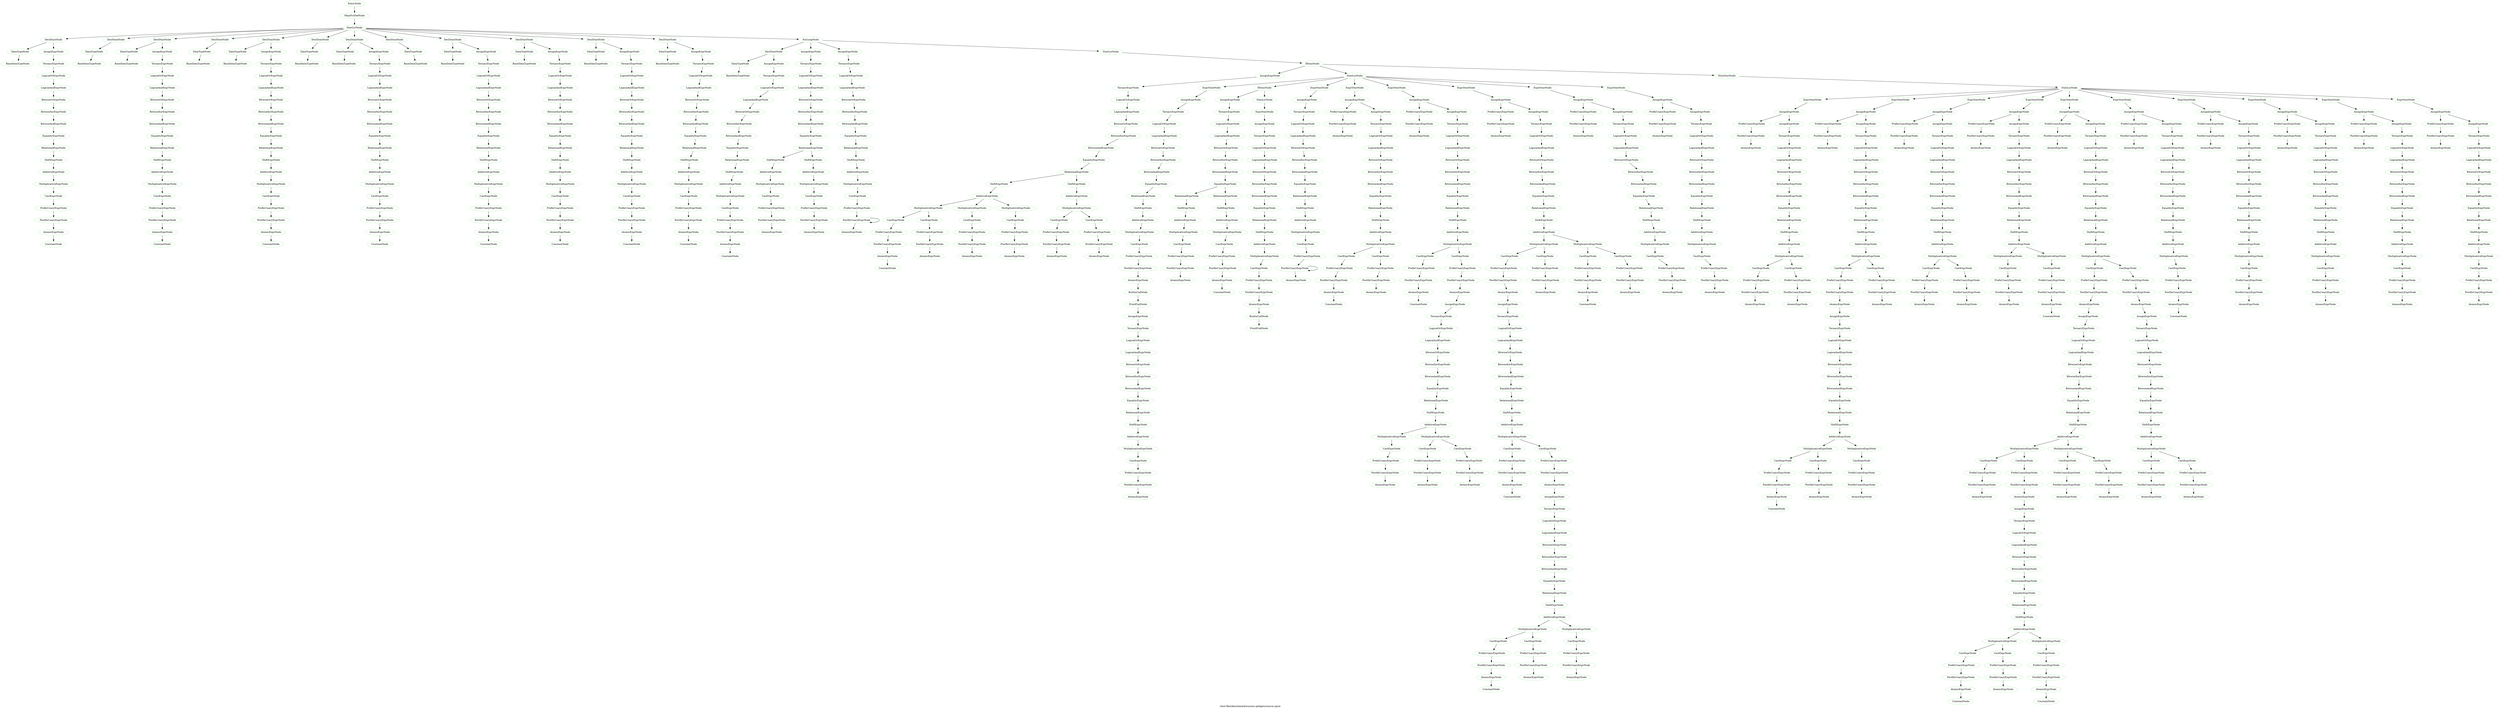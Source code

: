 digraph {
 rankdir="TB";
 label="./test-files/benchmark/success-pidigits/source.spice";
 L4C1_EntryNode [color="lightgreen",label="EntryNode"];
 L4C1_MainFctDefNode [color="lightgreen",label="MainFctDefNode"];
 L4C1_EntryNode -> L4C1_MainFctDefNode;
 L4C15_StmtLstNode [color="lightgreen",label="StmtLstNode"];
 L4C1_MainFctDefNode -> L4C15_StmtLstNode;
 L5C5_DeclStmtNode [color="lightgreen",label="DeclStmtNode"];
 L4C15_StmtLstNode -> L5C5_DeclStmtNode;
 L5C5_DataTypeNode [color="lightgreen",label="DataTypeNode"];
 L5C5_DeclStmtNode -> L5C5_DataTypeNode;
 L5C5_BaseDataTypeNode [color="lightgreen",label="BaseDataTypeNode"];
 L5C5_DataTypeNode -> L5C5_BaseDataTypeNode;
 L5C14_AssignExprNode [color="lightgreen",label="AssignExprNode"];
 L5C5_DeclStmtNode -> L5C14_AssignExprNode;
 L5C14_TernaryExprNode [color="lightgreen",label="TernaryExprNode"];
 L5C14_AssignExprNode -> L5C14_TernaryExprNode;
 L5C14_LogicalOrExprNode [color="lightgreen",label="LogicalOrExprNode"];
 L5C14_TernaryExprNode -> L5C14_LogicalOrExprNode;
 L5C14_LogicalAndExprNode [color="lightgreen",label="LogicalAndExprNode"];
 L5C14_LogicalOrExprNode -> L5C14_LogicalAndExprNode;
 L5C14_BitwiseOrExprNode [color="lightgreen",label="BitwiseOrExprNode"];
 L5C14_LogicalAndExprNode -> L5C14_BitwiseOrExprNode;
 L5C14_BitwiseXorExprNode [color="lightgreen",label="BitwiseXorExprNode"];
 L5C14_BitwiseOrExprNode -> L5C14_BitwiseXorExprNode;
 L5C14_BitwiseAndExprNode [color="lightgreen",label="BitwiseAndExprNode"];
 L5C14_BitwiseXorExprNode -> L5C14_BitwiseAndExprNode;
 L5C14_EqualityExprNode [color="lightgreen",label="EqualityExprNode"];
 L5C14_BitwiseAndExprNode -> L5C14_EqualityExprNode;
 L5C14_RelationalExprNode [color="lightgreen",label="RelationalExprNode"];
 L5C14_EqualityExprNode -> L5C14_RelationalExprNode;
 L5C14_ShiftExprNode [color="lightgreen",label="ShiftExprNode"];
 L5C14_RelationalExprNode -> L5C14_ShiftExprNode;
 L5C14_AdditiveExprNode [color="lightgreen",label="AdditiveExprNode"];
 L5C14_ShiftExprNode -> L5C14_AdditiveExprNode;
 L5C14_MultiplicativeExprNode [color="lightgreen",label="MultiplicativeExprNode"];
 L5C14_AdditiveExprNode -> L5C14_MultiplicativeExprNode;
 L5C14_CastExprNode [color="lightgreen",label="CastExprNode"];
 L5C14_MultiplicativeExprNode -> L5C14_CastExprNode;
 L5C14_PrefixUnaryExprNode [color="lightgreen",label="PrefixUnaryExprNode"];
 L5C14_CastExprNode -> L5C14_PrefixUnaryExprNode;
 L5C14_PostfixUnaryExprNode [color="lightgreen",label="PostfixUnaryExprNode"];
 L5C14_PrefixUnaryExprNode -> L5C14_PostfixUnaryExprNode;
 L5C14_AtomicExprNode [color="lightgreen",label="AtomicExprNode"];
 L5C14_PostfixUnaryExprNode -> L5C14_AtomicExprNode;
 L5C14_ConstantNode [color="lightgreen",label="ConstantNode"];
 L5C14_AtomicExprNode -> L5C14_ConstantNode;
 L6C5_DeclStmtNode [color="lightgreen",label="DeclStmtNode"];
 L4C15_StmtLstNode -> L6C5_DeclStmtNode;
 L6C5_DataTypeNode [color="lightgreen",label="DataTypeNode"];
 L6C5_DeclStmtNode -> L6C5_DataTypeNode;
 L6C5_BaseDataTypeNode [color="lightgreen",label="BaseDataTypeNode"];
 L6C5_DataTypeNode -> L6C5_BaseDataTypeNode;
 L7C5_DeclStmtNode [color="lightgreen",label="DeclStmtNode"];
 L4C15_StmtLstNode -> L7C5_DeclStmtNode;
 L7C5_DataTypeNode [color="lightgreen",label="DataTypeNode"];
 L7C5_DeclStmtNode -> L7C5_DataTypeNode;
 L7C5_BaseDataTypeNode [color="lightgreen",label="BaseDataTypeNode"];
 L7C5_DataTypeNode -> L7C5_BaseDataTypeNode;
 L7C14_AssignExprNode [color="lightgreen",label="AssignExprNode"];
 L7C5_DeclStmtNode -> L7C14_AssignExprNode;
 L7C14_TernaryExprNode [color="lightgreen",label="TernaryExprNode"];
 L7C14_AssignExprNode -> L7C14_TernaryExprNode;
 L7C14_LogicalOrExprNode [color="lightgreen",label="LogicalOrExprNode"];
 L7C14_TernaryExprNode -> L7C14_LogicalOrExprNode;
 L7C14_LogicalAndExprNode [color="lightgreen",label="LogicalAndExprNode"];
 L7C14_LogicalOrExprNode -> L7C14_LogicalAndExprNode;
 L7C14_BitwiseOrExprNode [color="lightgreen",label="BitwiseOrExprNode"];
 L7C14_LogicalAndExprNode -> L7C14_BitwiseOrExprNode;
 L7C14_BitwiseXorExprNode [color="lightgreen",label="BitwiseXorExprNode"];
 L7C14_BitwiseOrExprNode -> L7C14_BitwiseXorExprNode;
 L7C14_BitwiseAndExprNode [color="lightgreen",label="BitwiseAndExprNode"];
 L7C14_BitwiseXorExprNode -> L7C14_BitwiseAndExprNode;
 L7C14_EqualityExprNode [color="lightgreen",label="EqualityExprNode"];
 L7C14_BitwiseAndExprNode -> L7C14_EqualityExprNode;
 L7C14_RelationalExprNode [color="lightgreen",label="RelationalExprNode"];
 L7C14_EqualityExprNode -> L7C14_RelationalExprNode;
 L7C14_ShiftExprNode [color="lightgreen",label="ShiftExprNode"];
 L7C14_RelationalExprNode -> L7C14_ShiftExprNode;
 L7C14_AdditiveExprNode [color="lightgreen",label="AdditiveExprNode"];
 L7C14_ShiftExprNode -> L7C14_AdditiveExprNode;
 L7C14_MultiplicativeExprNode [color="lightgreen",label="MultiplicativeExprNode"];
 L7C14_AdditiveExprNode -> L7C14_MultiplicativeExprNode;
 L7C14_CastExprNode [color="lightgreen",label="CastExprNode"];
 L7C14_MultiplicativeExprNode -> L7C14_CastExprNode;
 L7C14_PrefixUnaryExprNode [color="lightgreen",label="PrefixUnaryExprNode"];
 L7C14_CastExprNode -> L7C14_PrefixUnaryExprNode;
 L7C14_PostfixUnaryExprNode [color="lightgreen",label="PostfixUnaryExprNode"];
 L7C14_PrefixUnaryExprNode -> L7C14_PostfixUnaryExprNode;
 L7C14_AtomicExprNode [color="lightgreen",label="AtomicExprNode"];
 L7C14_PostfixUnaryExprNode -> L7C14_AtomicExprNode;
 L7C14_ConstantNode [color="lightgreen",label="ConstantNode"];
 L7C14_AtomicExprNode -> L7C14_ConstantNode;
 L8C5_DeclStmtNode [color="lightgreen",label="DeclStmtNode"];
 L4C15_StmtLstNode -> L8C5_DeclStmtNode;
 L8C5_DataTypeNode [color="lightgreen",label="DataTypeNode"];
 L8C5_DeclStmtNode -> L8C5_DataTypeNode;
 L8C5_BaseDataTypeNode [color="lightgreen",label="BaseDataTypeNode"];
 L8C5_DataTypeNode -> L8C5_BaseDataTypeNode;
 L9C5_DeclStmtNode [color="lightgreen",label="DeclStmtNode"];
 L4C15_StmtLstNode -> L9C5_DeclStmtNode;
 L9C5_DataTypeNode [color="lightgreen",label="DataTypeNode"];
 L9C5_DeclStmtNode -> L9C5_DataTypeNode;
 L9C5_BaseDataTypeNode [color="lightgreen",label="BaseDataTypeNode"];
 L9C5_DataTypeNode -> L9C5_BaseDataTypeNode;
 L9C14_AssignExprNode [color="lightgreen",label="AssignExprNode"];
 L9C5_DeclStmtNode -> L9C14_AssignExprNode;
 L9C14_TernaryExprNode [color="lightgreen",label="TernaryExprNode"];
 L9C14_AssignExprNode -> L9C14_TernaryExprNode;
 L9C14_LogicalOrExprNode [color="lightgreen",label="LogicalOrExprNode"];
 L9C14_TernaryExprNode -> L9C14_LogicalOrExprNode;
 L9C14_LogicalAndExprNode [color="lightgreen",label="LogicalAndExprNode"];
 L9C14_LogicalOrExprNode -> L9C14_LogicalAndExprNode;
 L9C14_BitwiseOrExprNode [color="lightgreen",label="BitwiseOrExprNode"];
 L9C14_LogicalAndExprNode -> L9C14_BitwiseOrExprNode;
 L9C14_BitwiseXorExprNode [color="lightgreen",label="BitwiseXorExprNode"];
 L9C14_BitwiseOrExprNode -> L9C14_BitwiseXorExprNode;
 L9C14_BitwiseAndExprNode [color="lightgreen",label="BitwiseAndExprNode"];
 L9C14_BitwiseXorExprNode -> L9C14_BitwiseAndExprNode;
 L9C14_EqualityExprNode [color="lightgreen",label="EqualityExprNode"];
 L9C14_BitwiseAndExprNode -> L9C14_EqualityExprNode;
 L9C14_RelationalExprNode [color="lightgreen",label="RelationalExprNode"];
 L9C14_EqualityExprNode -> L9C14_RelationalExprNode;
 L9C14_ShiftExprNode [color="lightgreen",label="ShiftExprNode"];
 L9C14_RelationalExprNode -> L9C14_ShiftExprNode;
 L9C14_AdditiveExprNode [color="lightgreen",label="AdditiveExprNode"];
 L9C14_ShiftExprNode -> L9C14_AdditiveExprNode;
 L9C14_MultiplicativeExprNode [color="lightgreen",label="MultiplicativeExprNode"];
 L9C14_AdditiveExprNode -> L9C14_MultiplicativeExprNode;
 L9C14_CastExprNode [color="lightgreen",label="CastExprNode"];
 L9C14_MultiplicativeExprNode -> L9C14_CastExprNode;
 L9C14_PrefixUnaryExprNode [color="lightgreen",label="PrefixUnaryExprNode"];
 L9C14_CastExprNode -> L9C14_PrefixUnaryExprNode;
 L9C14_PostfixUnaryExprNode [color="lightgreen",label="PostfixUnaryExprNode"];
 L9C14_PrefixUnaryExprNode -> L9C14_PostfixUnaryExprNode;
 L9C14_AtomicExprNode [color="lightgreen",label="AtomicExprNode"];
 L9C14_PostfixUnaryExprNode -> L9C14_AtomicExprNode;
 L9C14_ConstantNode [color="lightgreen",label="ConstantNode"];
 L9C14_AtomicExprNode -> L9C14_ConstantNode;
 L10C5_DeclStmtNode [color="lightgreen",label="DeclStmtNode"];
 L4C15_StmtLstNode -> L10C5_DeclStmtNode;
 L10C5_DataTypeNode [color="lightgreen",label="DataTypeNode"];
 L10C5_DeclStmtNode -> L10C5_DataTypeNode;
 L10C5_BaseDataTypeNode [color="lightgreen",label="BaseDataTypeNode"];
 L10C5_DataTypeNode -> L10C5_BaseDataTypeNode;
 L11C5_DeclStmtNode [color="lightgreen",label="DeclStmtNode"];
 L4C15_StmtLstNode -> L11C5_DeclStmtNode;
 L11C5_DataTypeNode [color="lightgreen",label="DataTypeNode"];
 L11C5_DeclStmtNode -> L11C5_DataTypeNode;
 L11C5_BaseDataTypeNode [color="lightgreen",label="BaseDataTypeNode"];
 L11C5_DataTypeNode -> L11C5_BaseDataTypeNode;
 L11C14_AssignExprNode [color="lightgreen",label="AssignExprNode"];
 L11C5_DeclStmtNode -> L11C14_AssignExprNode;
 L11C14_TernaryExprNode [color="lightgreen",label="TernaryExprNode"];
 L11C14_AssignExprNode -> L11C14_TernaryExprNode;
 L11C14_LogicalOrExprNode [color="lightgreen",label="LogicalOrExprNode"];
 L11C14_TernaryExprNode -> L11C14_LogicalOrExprNode;
 L11C14_LogicalAndExprNode [color="lightgreen",label="LogicalAndExprNode"];
 L11C14_LogicalOrExprNode -> L11C14_LogicalAndExprNode;
 L11C14_BitwiseOrExprNode [color="lightgreen",label="BitwiseOrExprNode"];
 L11C14_LogicalAndExprNode -> L11C14_BitwiseOrExprNode;
 L11C14_BitwiseXorExprNode [color="lightgreen",label="BitwiseXorExprNode"];
 L11C14_BitwiseOrExprNode -> L11C14_BitwiseXorExprNode;
 L11C14_BitwiseAndExprNode [color="lightgreen",label="BitwiseAndExprNode"];
 L11C14_BitwiseXorExprNode -> L11C14_BitwiseAndExprNode;
 L11C14_EqualityExprNode [color="lightgreen",label="EqualityExprNode"];
 L11C14_BitwiseAndExprNode -> L11C14_EqualityExprNode;
 L11C14_RelationalExprNode [color="lightgreen",label="RelationalExprNode"];
 L11C14_EqualityExprNode -> L11C14_RelationalExprNode;
 L11C14_ShiftExprNode [color="lightgreen",label="ShiftExprNode"];
 L11C14_RelationalExprNode -> L11C14_ShiftExprNode;
 L11C14_AdditiveExprNode [color="lightgreen",label="AdditiveExprNode"];
 L11C14_ShiftExprNode -> L11C14_AdditiveExprNode;
 L11C14_MultiplicativeExprNode [color="lightgreen",label="MultiplicativeExprNode"];
 L11C14_AdditiveExprNode -> L11C14_MultiplicativeExprNode;
 L11C14_CastExprNode [color="lightgreen",label="CastExprNode"];
 L11C14_MultiplicativeExprNode -> L11C14_CastExprNode;
 L11C14_PrefixUnaryExprNode [color="lightgreen",label="PrefixUnaryExprNode"];
 L11C14_CastExprNode -> L11C14_PrefixUnaryExprNode;
 L11C14_PostfixUnaryExprNode [color="lightgreen",label="PostfixUnaryExprNode"];
 L11C14_PrefixUnaryExprNode -> L11C14_PostfixUnaryExprNode;
 L11C14_AtomicExprNode [color="lightgreen",label="AtomicExprNode"];
 L11C14_PostfixUnaryExprNode -> L11C14_AtomicExprNode;
 L11C14_ConstantNode [color="lightgreen",label="ConstantNode"];
 L11C14_AtomicExprNode -> L11C14_ConstantNode;
 L12C5_DeclStmtNode [color="lightgreen",label="DeclStmtNode"];
 L4C15_StmtLstNode -> L12C5_DeclStmtNode;
 L12C5_DataTypeNode [color="lightgreen",label="DataTypeNode"];
 L12C5_DeclStmtNode -> L12C5_DataTypeNode;
 L12C5_BaseDataTypeNode [color="lightgreen",label="BaseDataTypeNode"];
 L12C5_DataTypeNode -> L12C5_BaseDataTypeNode;
 L13C5_DeclStmtNode [color="lightgreen",label="DeclStmtNode"];
 L4C15_StmtLstNode -> L13C5_DeclStmtNode;
 L13C5_DataTypeNode [color="lightgreen",label="DataTypeNode"];
 L13C5_DeclStmtNode -> L13C5_DataTypeNode;
 L13C5_BaseDataTypeNode [color="lightgreen",label="BaseDataTypeNode"];
 L13C5_DataTypeNode -> L13C5_BaseDataTypeNode;
 L13C14_AssignExprNode [color="lightgreen",label="AssignExprNode"];
 L13C5_DeclStmtNode -> L13C14_AssignExprNode;
 L13C14_TernaryExprNode [color="lightgreen",label="TernaryExprNode"];
 L13C14_AssignExprNode -> L13C14_TernaryExprNode;
 L13C14_LogicalOrExprNode [color="lightgreen",label="LogicalOrExprNode"];
 L13C14_TernaryExprNode -> L13C14_LogicalOrExprNode;
 L13C14_LogicalAndExprNode [color="lightgreen",label="LogicalAndExprNode"];
 L13C14_LogicalOrExprNode -> L13C14_LogicalAndExprNode;
 L13C14_BitwiseOrExprNode [color="lightgreen",label="BitwiseOrExprNode"];
 L13C14_LogicalAndExprNode -> L13C14_BitwiseOrExprNode;
 L13C14_BitwiseXorExprNode [color="lightgreen",label="BitwiseXorExprNode"];
 L13C14_BitwiseOrExprNode -> L13C14_BitwiseXorExprNode;
 L13C14_BitwiseAndExprNode [color="lightgreen",label="BitwiseAndExprNode"];
 L13C14_BitwiseXorExprNode -> L13C14_BitwiseAndExprNode;
 L13C14_EqualityExprNode [color="lightgreen",label="EqualityExprNode"];
 L13C14_BitwiseAndExprNode -> L13C14_EqualityExprNode;
 L13C14_RelationalExprNode [color="lightgreen",label="RelationalExprNode"];
 L13C14_EqualityExprNode -> L13C14_RelationalExprNode;
 L13C14_ShiftExprNode [color="lightgreen",label="ShiftExprNode"];
 L13C14_RelationalExprNode -> L13C14_ShiftExprNode;
 L13C14_AdditiveExprNode [color="lightgreen",label="AdditiveExprNode"];
 L13C14_ShiftExprNode -> L13C14_AdditiveExprNode;
 L13C14_MultiplicativeExprNode [color="lightgreen",label="MultiplicativeExprNode"];
 L13C14_AdditiveExprNode -> L13C14_MultiplicativeExprNode;
 L13C14_CastExprNode [color="lightgreen",label="CastExprNode"];
 L13C14_MultiplicativeExprNode -> L13C14_CastExprNode;
 L13C14_PrefixUnaryExprNode [color="lightgreen",label="PrefixUnaryExprNode"];
 L13C14_CastExprNode -> L13C14_PrefixUnaryExprNode;
 L13C14_PostfixUnaryExprNode [color="lightgreen",label="PostfixUnaryExprNode"];
 L13C14_PrefixUnaryExprNode -> L13C14_PostfixUnaryExprNode;
 L13C14_AtomicExprNode [color="lightgreen",label="AtomicExprNode"];
 L13C14_PostfixUnaryExprNode -> L13C14_AtomicExprNode;
 L13C14_ConstantNode [color="lightgreen",label="ConstantNode"];
 L13C14_AtomicExprNode -> L13C14_ConstantNode;
 L14C5_DeclStmtNode [color="lightgreen",label="DeclStmtNode"];
 L4C15_StmtLstNode -> L14C5_DeclStmtNode;
 L14C5_DataTypeNode [color="lightgreen",label="DataTypeNode"];
 L14C5_DeclStmtNode -> L14C5_DataTypeNode;
 L14C5_BaseDataTypeNode [color="lightgreen",label="BaseDataTypeNode"];
 L14C5_DataTypeNode -> L14C5_BaseDataTypeNode;
 L14C14_AssignExprNode [color="lightgreen",label="AssignExprNode"];
 L14C5_DeclStmtNode -> L14C14_AssignExprNode;
 L14C14_TernaryExprNode [color="lightgreen",label="TernaryExprNode"];
 L14C14_AssignExprNode -> L14C14_TernaryExprNode;
 L14C14_LogicalOrExprNode [color="lightgreen",label="LogicalOrExprNode"];
 L14C14_TernaryExprNode -> L14C14_LogicalOrExprNode;
 L14C14_LogicalAndExprNode [color="lightgreen",label="LogicalAndExprNode"];
 L14C14_LogicalOrExprNode -> L14C14_LogicalAndExprNode;
 L14C14_BitwiseOrExprNode [color="lightgreen",label="BitwiseOrExprNode"];
 L14C14_LogicalAndExprNode -> L14C14_BitwiseOrExprNode;
 L14C14_BitwiseXorExprNode [color="lightgreen",label="BitwiseXorExprNode"];
 L14C14_BitwiseOrExprNode -> L14C14_BitwiseXorExprNode;
 L14C14_BitwiseAndExprNode [color="lightgreen",label="BitwiseAndExprNode"];
 L14C14_BitwiseXorExprNode -> L14C14_BitwiseAndExprNode;
 L14C14_EqualityExprNode [color="lightgreen",label="EqualityExprNode"];
 L14C14_BitwiseAndExprNode -> L14C14_EqualityExprNode;
 L14C14_RelationalExprNode [color="lightgreen",label="RelationalExprNode"];
 L14C14_EqualityExprNode -> L14C14_RelationalExprNode;
 L14C14_ShiftExprNode [color="lightgreen",label="ShiftExprNode"];
 L14C14_RelationalExprNode -> L14C14_ShiftExprNode;
 L14C14_AdditiveExprNode [color="lightgreen",label="AdditiveExprNode"];
 L14C14_ShiftExprNode -> L14C14_AdditiveExprNode;
 L14C14_MultiplicativeExprNode [color="lightgreen",label="MultiplicativeExprNode"];
 L14C14_AdditiveExprNode -> L14C14_MultiplicativeExprNode;
 L14C14_CastExprNode [color="lightgreen",label="CastExprNode"];
 L14C14_MultiplicativeExprNode -> L14C14_CastExprNode;
 L14C14_PrefixUnaryExprNode [color="lightgreen",label="PrefixUnaryExprNode"];
 L14C14_CastExprNode -> L14C14_PrefixUnaryExprNode;
 L14C14_PostfixUnaryExprNode [color="lightgreen",label="PostfixUnaryExprNode"];
 L14C14_PrefixUnaryExprNode -> L14C14_PostfixUnaryExprNode;
 L14C14_AtomicExprNode [color="lightgreen",label="AtomicExprNode"];
 L14C14_PostfixUnaryExprNode -> L14C14_AtomicExprNode;
 L14C14_ConstantNode [color="lightgreen",label="ConstantNode"];
 L14C14_AtomicExprNode -> L14C14_ConstantNode;
 L16C5_DeclStmtNode [color="lightgreen",label="DeclStmtNode"];
 L4C15_StmtLstNode -> L16C5_DeclStmtNode;
 L16C5_DataTypeNode [color="lightgreen",label="DataTypeNode"];
 L16C5_DeclStmtNode -> L16C5_DataTypeNode;
 L16C5_BaseDataTypeNode [color="lightgreen",label="BaseDataTypeNode"];
 L16C5_DataTypeNode -> L16C5_BaseDataTypeNode;
 L16C22_AssignExprNode [color="lightgreen",label="AssignExprNode"];
 L16C5_DeclStmtNode -> L16C22_AssignExprNode;
 L16C22_TernaryExprNode [color="lightgreen",label="TernaryExprNode"];
 L16C22_AssignExprNode -> L16C22_TernaryExprNode;
 L16C22_LogicalOrExprNode [color="lightgreen",label="LogicalOrExprNode"];
 L16C22_TernaryExprNode -> L16C22_LogicalOrExprNode;
 L16C22_LogicalAndExprNode [color="lightgreen",label="LogicalAndExprNode"];
 L16C22_LogicalOrExprNode -> L16C22_LogicalAndExprNode;
 L16C22_BitwiseOrExprNode [color="lightgreen",label="BitwiseOrExprNode"];
 L16C22_LogicalAndExprNode -> L16C22_BitwiseOrExprNode;
 L16C22_BitwiseXorExprNode [color="lightgreen",label="BitwiseXorExprNode"];
 L16C22_BitwiseOrExprNode -> L16C22_BitwiseXorExprNode;
 L16C22_BitwiseAndExprNode [color="lightgreen",label="BitwiseAndExprNode"];
 L16C22_BitwiseXorExprNode -> L16C22_BitwiseAndExprNode;
 L16C22_EqualityExprNode [color="lightgreen",label="EqualityExprNode"];
 L16C22_BitwiseAndExprNode -> L16C22_EqualityExprNode;
 L16C22_RelationalExprNode [color="lightgreen",label="RelationalExprNode"];
 L16C22_EqualityExprNode -> L16C22_RelationalExprNode;
 L16C22_ShiftExprNode [color="lightgreen",label="ShiftExprNode"];
 L16C22_RelationalExprNode -> L16C22_ShiftExprNode;
 L16C22_AdditiveExprNode [color="lightgreen",label="AdditiveExprNode"];
 L16C22_ShiftExprNode -> L16C22_AdditiveExprNode;
 L16C22_MultiplicativeExprNode [color="lightgreen",label="MultiplicativeExprNode"];
 L16C22_AdditiveExprNode -> L16C22_MultiplicativeExprNode;
 L16C22_CastExprNode [color="lightgreen",label="CastExprNode"];
 L16C22_MultiplicativeExprNode -> L16C22_CastExprNode;
 L16C22_PrefixUnaryExprNode [color="lightgreen",label="PrefixUnaryExprNode"];
 L16C22_CastExprNode -> L16C22_PrefixUnaryExprNode;
 L16C22_PostfixUnaryExprNode [color="lightgreen",label="PostfixUnaryExprNode"];
 L16C22_PrefixUnaryExprNode -> L16C22_PostfixUnaryExprNode;
 L16C22_AtomicExprNode [color="lightgreen",label="AtomicExprNode"];
 L16C22_PostfixUnaryExprNode -> L16C22_AtomicExprNode;
 L16C22_ConstantNode [color="lightgreen",label="ConstantNode"];
 L16C22_AtomicExprNode -> L16C22_ConstantNode;
 L17C5_DeclStmtNode [color="lightgreen",label="DeclStmtNode"];
 L4C15_StmtLstNode -> L17C5_DeclStmtNode;
 L17C5_DataTypeNode [color="lightgreen",label="DataTypeNode"];
 L17C5_DeclStmtNode -> L17C5_DataTypeNode;
 L17C5_BaseDataTypeNode [color="lightgreen",label="BaseDataTypeNode"];
 L17C5_DataTypeNode -> L17C5_BaseDataTypeNode;
 L17C25_AssignExprNode [color="lightgreen",label="AssignExprNode"];
 L17C5_DeclStmtNode -> L17C25_AssignExprNode;
 L17C25_TernaryExprNode [color="lightgreen",label="TernaryExprNode"];
 L17C25_AssignExprNode -> L17C25_TernaryExprNode;
 L17C25_LogicalOrExprNode [color="lightgreen",label="LogicalOrExprNode"];
 L17C25_TernaryExprNode -> L17C25_LogicalOrExprNode;
 L17C25_LogicalAndExprNode [color="lightgreen",label="LogicalAndExprNode"];
 L17C25_LogicalOrExprNode -> L17C25_LogicalAndExprNode;
 L17C25_BitwiseOrExprNode [color="lightgreen",label="BitwiseOrExprNode"];
 L17C25_LogicalAndExprNode -> L17C25_BitwiseOrExprNode;
 L17C25_BitwiseXorExprNode [color="lightgreen",label="BitwiseXorExprNode"];
 L17C25_BitwiseOrExprNode -> L17C25_BitwiseXorExprNode;
 L17C25_BitwiseAndExprNode [color="lightgreen",label="BitwiseAndExprNode"];
 L17C25_BitwiseXorExprNode -> L17C25_BitwiseAndExprNode;
 L17C25_EqualityExprNode [color="lightgreen",label="EqualityExprNode"];
 L17C25_BitwiseAndExprNode -> L17C25_EqualityExprNode;
 L17C25_RelationalExprNode [color="lightgreen",label="RelationalExprNode"];
 L17C25_EqualityExprNode -> L17C25_RelationalExprNode;
 L17C25_ShiftExprNode [color="lightgreen",label="ShiftExprNode"];
 L17C25_RelationalExprNode -> L17C25_ShiftExprNode;
 L17C25_AdditiveExprNode [color="lightgreen",label="AdditiveExprNode"];
 L17C25_ShiftExprNode -> L17C25_AdditiveExprNode;
 L17C25_MultiplicativeExprNode [color="lightgreen",label="MultiplicativeExprNode"];
 L17C25_AdditiveExprNode -> L17C25_MultiplicativeExprNode;
 L17C25_CastExprNode [color="lightgreen",label="CastExprNode"];
 L17C25_MultiplicativeExprNode -> L17C25_CastExprNode;
 L17C25_PrefixUnaryExprNode [color="lightgreen",label="PrefixUnaryExprNode"];
 L17C25_CastExprNode -> L17C25_PrefixUnaryExprNode;
 L17C25_PostfixUnaryExprNode [color="lightgreen",label="PostfixUnaryExprNode"];
 L17C25_PrefixUnaryExprNode -> L17C25_PostfixUnaryExprNode;
 L17C25_AtomicExprNode [color="lightgreen",label="AtomicExprNode"];
 L17C25_PostfixUnaryExprNode -> L17C25_AtomicExprNode;
 L17C25_ConstantNode [color="lightgreen",label="ConstantNode"];
 L17C25_AtomicExprNode -> L17C25_ConstantNode;
 L19C5_ForLoopNode [color="lightgreen",label="ForLoopNode"];
 L4C15_StmtLstNode -> L19C5_ForLoopNode;
 L19C9_DeclStmtNode [color="lightgreen",label="DeclStmtNode"];
 L19C5_ForLoopNode -> L19C9_DeclStmtNode;
 L19C9_DataTypeNode [color="lightgreen",label="DataTypeNode"];
 L19C9_DeclStmtNode -> L19C9_DataTypeNode;
 L19C9_BaseDataTypeNode [color="lightgreen",label="BaseDataTypeNode"];
 L19C9_DataTypeNode -> L19C9_BaseDataTypeNode;
 L19C17_AssignExprNode [color="lightgreen",label="AssignExprNode"];
 L19C9_DeclStmtNode -> L19C17_AssignExprNode;
 L19C17_TernaryExprNode [color="lightgreen",label="TernaryExprNode"];
 L19C17_AssignExprNode -> L19C17_TernaryExprNode;
 L19C17_LogicalOrExprNode [color="lightgreen",label="LogicalOrExprNode"];
 L19C17_TernaryExprNode -> L19C17_LogicalOrExprNode;
 L19C17_LogicalAndExprNode [color="lightgreen",label="LogicalAndExprNode"];
 L19C17_LogicalOrExprNode -> L19C17_LogicalAndExprNode;
 L19C17_BitwiseOrExprNode [color="lightgreen",label="BitwiseOrExprNode"];
 L19C17_LogicalAndExprNode -> L19C17_BitwiseOrExprNode;
 L19C17_BitwiseXorExprNode [color="lightgreen",label="BitwiseXorExprNode"];
 L19C17_BitwiseOrExprNode -> L19C17_BitwiseXorExprNode;
 L19C17_BitwiseAndExprNode [color="lightgreen",label="BitwiseAndExprNode"];
 L19C17_BitwiseXorExprNode -> L19C17_BitwiseAndExprNode;
 L19C17_EqualityExprNode [color="lightgreen",label="EqualityExprNode"];
 L19C17_BitwiseAndExprNode -> L19C17_EqualityExprNode;
 L19C17_RelationalExprNode [color="lightgreen",label="RelationalExprNode"];
 L19C17_EqualityExprNode -> L19C17_RelationalExprNode;
 L19C17_ShiftExprNode [color="lightgreen",label="ShiftExprNode"];
 L19C17_RelationalExprNode -> L19C17_ShiftExprNode;
 L19C17_AdditiveExprNode [color="lightgreen",label="AdditiveExprNode"];
 L19C17_ShiftExprNode -> L19C17_AdditiveExprNode;
 L19C17_MultiplicativeExprNode [color="lightgreen",label="MultiplicativeExprNode"];
 L19C17_AdditiveExprNode -> L19C17_MultiplicativeExprNode;
 L19C17_CastExprNode [color="lightgreen",label="CastExprNode"];
 L19C17_MultiplicativeExprNode -> L19C17_CastExprNode;
 L19C17_PrefixUnaryExprNode [color="lightgreen",label="PrefixUnaryExprNode"];
 L19C17_CastExprNode -> L19C17_PrefixUnaryExprNode;
 L19C17_PostfixUnaryExprNode [color="lightgreen",label="PostfixUnaryExprNode"];
 L19C17_PrefixUnaryExprNode -> L19C17_PostfixUnaryExprNode;
 L19C17_AtomicExprNode [color="lightgreen",label="AtomicExprNode"];
 L19C17_PostfixUnaryExprNode -> L19C17_AtomicExprNode;
 L19C17_ConstantNode [color="lightgreen",label="ConstantNode"];
 L19C17_AtomicExprNode -> L19C17_ConstantNode;
 L19C20_AssignExprNode [color="lightgreen",label="AssignExprNode"];
 L19C5_ForLoopNode -> L19C20_AssignExprNode;
 L19C20_TernaryExprNode [color="lightgreen",label="TernaryExprNode"];
 L19C20_AssignExprNode -> L19C20_TernaryExprNode;
 L19C20_LogicalOrExprNode [color="lightgreen",label="LogicalOrExprNode"];
 L19C20_TernaryExprNode -> L19C20_LogicalOrExprNode;
 L19C20_LogicalAndExprNode [color="lightgreen",label="LogicalAndExprNode"];
 L19C20_LogicalOrExprNode -> L19C20_LogicalAndExprNode;
 L19C20_BitwiseOrExprNode [color="lightgreen",label="BitwiseOrExprNode"];
 L19C20_LogicalAndExprNode -> L19C20_BitwiseOrExprNode;
 L19C20_BitwiseXorExprNode [color="lightgreen",label="BitwiseXorExprNode"];
 L19C20_BitwiseOrExprNode -> L19C20_BitwiseXorExprNode;
 L19C20_BitwiseAndExprNode [color="lightgreen",label="BitwiseAndExprNode"];
 L19C20_BitwiseXorExprNode -> L19C20_BitwiseAndExprNode;
 L19C20_EqualityExprNode [color="lightgreen",label="EqualityExprNode"];
 L19C20_BitwiseAndExprNode -> L19C20_EqualityExprNode;
 L19C20_RelationalExprNode [color="lightgreen",label="RelationalExprNode"];
 L19C20_EqualityExprNode -> L19C20_RelationalExprNode;
 L19C20_ShiftExprNode [color="lightgreen",label="ShiftExprNode"];
 L19C20_RelationalExprNode -> L19C20_ShiftExprNode;
 L19C20_AdditiveExprNode [color="lightgreen",label="AdditiveExprNode"];
 L19C20_ShiftExprNode -> L19C20_AdditiveExprNode;
 L19C20_MultiplicativeExprNode [color="lightgreen",label="MultiplicativeExprNode"];
 L19C20_AdditiveExprNode -> L19C20_MultiplicativeExprNode;
 L19C20_CastExprNode [color="lightgreen",label="CastExprNode"];
 L19C20_MultiplicativeExprNode -> L19C20_CastExprNode;
 L19C20_PrefixUnaryExprNode [color="lightgreen",label="PrefixUnaryExprNode"];
 L19C20_CastExprNode -> L19C20_PrefixUnaryExprNode;
 L19C20_PostfixUnaryExprNode [color="lightgreen",label="PostfixUnaryExprNode"];
 L19C20_PrefixUnaryExprNode -> L19C20_PostfixUnaryExprNode;
 L19C20_AtomicExprNode [color="lightgreen",label="AtomicExprNode"];
 L19C20_PostfixUnaryExprNode -> L19C20_AtomicExprNode;
 L19C24_ShiftExprNode [color="lightgreen",label="ShiftExprNode"];
 L19C20_RelationalExprNode -> L19C24_ShiftExprNode;
 L19C24_AdditiveExprNode [color="lightgreen",label="AdditiveExprNode"];
 L19C24_ShiftExprNode -> L19C24_AdditiveExprNode;
 L19C24_MultiplicativeExprNode [color="lightgreen",label="MultiplicativeExprNode"];
 L19C24_AdditiveExprNode -> L19C24_MultiplicativeExprNode;
 L19C24_CastExprNode [color="lightgreen",label="CastExprNode"];
 L19C24_MultiplicativeExprNode -> L19C24_CastExprNode;
 L19C24_PrefixUnaryExprNode [color="lightgreen",label="PrefixUnaryExprNode"];
 L19C24_CastExprNode -> L19C24_PrefixUnaryExprNode;
 L19C24_PostfixUnaryExprNode [color="lightgreen",label="PostfixUnaryExprNode"];
 L19C24_PrefixUnaryExprNode -> L19C24_PostfixUnaryExprNode;
 L19C24_AtomicExprNode [color="lightgreen",label="AtomicExprNode"];
 L19C24_PostfixUnaryExprNode -> L19C24_AtomicExprNode;
 L19C36_AssignExprNode [color="lightgreen",label="AssignExprNode"];
 L19C5_ForLoopNode -> L19C36_AssignExprNode;
 L19C36_TernaryExprNode [color="lightgreen",label="TernaryExprNode"];
 L19C36_AssignExprNode -> L19C36_TernaryExprNode;
 L19C36_LogicalOrExprNode [color="lightgreen",label="LogicalOrExprNode"];
 L19C36_TernaryExprNode -> L19C36_LogicalOrExprNode;
 L19C36_LogicalAndExprNode [color="lightgreen",label="LogicalAndExprNode"];
 L19C36_LogicalOrExprNode -> L19C36_LogicalAndExprNode;
 L19C36_BitwiseOrExprNode [color="lightgreen",label="BitwiseOrExprNode"];
 L19C36_LogicalAndExprNode -> L19C36_BitwiseOrExprNode;
 L19C36_BitwiseXorExprNode [color="lightgreen",label="BitwiseXorExprNode"];
 L19C36_BitwiseOrExprNode -> L19C36_BitwiseXorExprNode;
 L19C36_BitwiseAndExprNode [color="lightgreen",label="BitwiseAndExprNode"];
 L19C36_BitwiseXorExprNode -> L19C36_BitwiseAndExprNode;
 L19C36_EqualityExprNode [color="lightgreen",label="EqualityExprNode"];
 L19C36_BitwiseAndExprNode -> L19C36_EqualityExprNode;
 L19C36_RelationalExprNode [color="lightgreen",label="RelationalExprNode"];
 L19C36_EqualityExprNode -> L19C36_RelationalExprNode;
 L19C36_ShiftExprNode [color="lightgreen",label="ShiftExprNode"];
 L19C36_RelationalExprNode -> L19C36_ShiftExprNode;
 L19C36_AdditiveExprNode [color="lightgreen",label="AdditiveExprNode"];
 L19C36_ShiftExprNode -> L19C36_AdditiveExprNode;
 L19C36_MultiplicativeExprNode [color="lightgreen",label="MultiplicativeExprNode"];
 L19C36_AdditiveExprNode -> L19C36_MultiplicativeExprNode;
 L19C36_CastExprNode [color="lightgreen",label="CastExprNode"];
 L19C36_MultiplicativeExprNode -> L19C36_CastExprNode;
 L19C36_PrefixUnaryExprNode [color="lightgreen",label="PrefixUnaryExprNode"];
 L19C36_CastExprNode -> L19C36_PrefixUnaryExprNode;
 L19C36_PostfixUnaryExprNode [color="lightgreen",label="PostfixUnaryExprNode"];
 L19C36_PrefixUnaryExprNode -> L19C36_PostfixUnaryExprNode;
 L19C36_PostfixUnaryExprNode [color="lightgreen",label="PostfixUnaryExprNode"];
 L19C36_PostfixUnaryExprNode -> L19C36_PostfixUnaryExprNode;
 L19C36_AtomicExprNode [color="lightgreen",label="AtomicExprNode"];
 L19C36_PostfixUnaryExprNode -> L19C36_AtomicExprNode;
 L19C40_StmtLstNode [color="lightgreen",label="StmtLstNode"];
 L19C5_ForLoopNode -> L19C40_StmtLstNode;
 L20C9_IfStmtNode [color="lightgreen",label="IfStmtNode"];
 L19C40_StmtLstNode -> L20C9_IfStmtNode;
 L20C12_AssignExprNode [color="lightgreen",label="AssignExprNode"];
 L20C9_IfStmtNode -> L20C12_AssignExprNode;
 L20C12_TernaryExprNode [color="lightgreen",label="TernaryExprNode"];
 L20C12_AssignExprNode -> L20C12_TernaryExprNode;
 L20C12_LogicalOrExprNode [color="lightgreen",label="LogicalOrExprNode"];
 L20C12_TernaryExprNode -> L20C12_LogicalOrExprNode;
 L20C12_LogicalAndExprNode [color="lightgreen",label="LogicalAndExprNode"];
 L20C12_LogicalOrExprNode -> L20C12_LogicalAndExprNode;
 L20C12_BitwiseOrExprNode [color="lightgreen",label="BitwiseOrExprNode"];
 L20C12_LogicalAndExprNode -> L20C12_BitwiseOrExprNode;
 L20C12_BitwiseXorExprNode [color="lightgreen",label="BitwiseXorExprNode"];
 L20C12_BitwiseOrExprNode -> L20C12_BitwiseXorExprNode;
 L20C12_BitwiseAndExprNode [color="lightgreen",label="BitwiseAndExprNode"];
 L20C12_BitwiseXorExprNode -> L20C12_BitwiseAndExprNode;
 L20C12_EqualityExprNode [color="lightgreen",label="EqualityExprNode"];
 L20C12_BitwiseAndExprNode -> L20C12_EqualityExprNode;
 L20C12_RelationalExprNode [color="lightgreen",label="RelationalExprNode"];
 L20C12_EqualityExprNode -> L20C12_RelationalExprNode;
 L20C12_ShiftExprNode [color="lightgreen",label="ShiftExprNode"];
 L20C12_RelationalExprNode -> L20C12_ShiftExprNode;
 L20C12_AdditiveExprNode [color="lightgreen",label="AdditiveExprNode"];
 L20C12_ShiftExprNode -> L20C12_AdditiveExprNode;
 L20C12_MultiplicativeExprNode [color="lightgreen",label="MultiplicativeExprNode"];
 L20C12_AdditiveExprNode -> L20C12_MultiplicativeExprNode;
 L20C12_CastExprNode [color="lightgreen",label="CastExprNode"];
 L20C12_MultiplicativeExprNode -> L20C12_CastExprNode;
 L20C12_PrefixUnaryExprNode [color="lightgreen",label="PrefixUnaryExprNode"];
 L20C12_CastExprNode -> L20C12_PrefixUnaryExprNode;
 L20C12_PostfixUnaryExprNode [color="lightgreen",label="PostfixUnaryExprNode"];
 L20C12_PrefixUnaryExprNode -> L20C12_PostfixUnaryExprNode;
 L20C12_AtomicExprNode [color="lightgreen",label="AtomicExprNode"];
 L20C12_PostfixUnaryExprNode -> L20C12_AtomicExprNode;
 L20C12_ConstantNode [color="lightgreen",label="ConstantNode"];
 L20C12_AtomicExprNode -> L20C12_ConstantNode;
 L20C17_CastExprNode [color="lightgreen",label="CastExprNode"];
 L20C12_MultiplicativeExprNode -> L20C17_CastExprNode;
 L20C17_PrefixUnaryExprNode [color="lightgreen",label="PrefixUnaryExprNode"];
 L20C17_CastExprNode -> L20C17_PrefixUnaryExprNode;
 L20C17_PostfixUnaryExprNode [color="lightgreen",label="PostfixUnaryExprNode"];
 L20C17_PrefixUnaryExprNode -> L20C17_PostfixUnaryExprNode;
 L20C17_AtomicExprNode [color="lightgreen",label="AtomicExprNode"];
 L20C17_PostfixUnaryExprNode -> L20C17_AtomicExprNode;
 L20C21_MultiplicativeExprNode [color="lightgreen",label="MultiplicativeExprNode"];
 L20C12_AdditiveExprNode -> L20C21_MultiplicativeExprNode;
 L20C21_CastExprNode [color="lightgreen",label="CastExprNode"];
 L20C21_MultiplicativeExprNode -> L20C21_CastExprNode;
 L20C21_PrefixUnaryExprNode [color="lightgreen",label="PrefixUnaryExprNode"];
 L20C21_CastExprNode -> L20C21_PrefixUnaryExprNode;
 L20C21_PostfixUnaryExprNode [color="lightgreen",label="PostfixUnaryExprNode"];
 L20C21_PrefixUnaryExprNode -> L20C21_PostfixUnaryExprNode;
 L20C21_AtomicExprNode [color="lightgreen",label="AtomicExprNode"];
 L20C21_PostfixUnaryExprNode -> L20C21_AtomicExprNode;
 L20C25_MultiplicativeExprNode [color="lightgreen",label="MultiplicativeExprNode"];
 L20C12_AdditiveExprNode -> L20C25_MultiplicativeExprNode;
 L20C25_CastExprNode [color="lightgreen",label="CastExprNode"];
 L20C25_MultiplicativeExprNode -> L20C25_CastExprNode;
 L20C25_PrefixUnaryExprNode [color="lightgreen",label="PrefixUnaryExprNode"];
 L20C25_CastExprNode -> L20C25_PrefixUnaryExprNode;
 L20C25_PostfixUnaryExprNode [color="lightgreen",label="PostfixUnaryExprNode"];
 L20C25_PrefixUnaryExprNode -> L20C25_PostfixUnaryExprNode;
 L20C25_AtomicExprNode [color="lightgreen",label="AtomicExprNode"];
 L20C25_PostfixUnaryExprNode -> L20C25_AtomicExprNode;
 L20C29_ShiftExprNode [color="lightgreen",label="ShiftExprNode"];
 L20C12_RelationalExprNode -> L20C29_ShiftExprNode;
 L20C29_AdditiveExprNode [color="lightgreen",label="AdditiveExprNode"];
 L20C29_ShiftExprNode -> L20C29_AdditiveExprNode;
 L20C29_MultiplicativeExprNode [color="lightgreen",label="MultiplicativeExprNode"];
 L20C29_AdditiveExprNode -> L20C29_MultiplicativeExprNode;
 L20C29_CastExprNode [color="lightgreen",label="CastExprNode"];
 L20C29_MultiplicativeExprNode -> L20C29_CastExprNode;
 L20C29_PrefixUnaryExprNode [color="lightgreen",label="PrefixUnaryExprNode"];
 L20C29_CastExprNode -> L20C29_PrefixUnaryExprNode;
 L20C29_PostfixUnaryExprNode [color="lightgreen",label="PostfixUnaryExprNode"];
 L20C29_PrefixUnaryExprNode -> L20C29_PostfixUnaryExprNode;
 L20C29_AtomicExprNode [color="lightgreen",label="AtomicExprNode"];
 L20C29_PostfixUnaryExprNode -> L20C29_AtomicExprNode;
 L20C33_CastExprNode [color="lightgreen",label="CastExprNode"];
 L20C29_MultiplicativeExprNode -> L20C33_CastExprNode;
 L20C33_PrefixUnaryExprNode [color="lightgreen",label="PrefixUnaryExprNode"];
 L20C33_CastExprNode -> L20C33_PrefixUnaryExprNode;
 L20C33_PostfixUnaryExprNode [color="lightgreen",label="PostfixUnaryExprNode"];
 L20C33_PrefixUnaryExprNode -> L20C33_PostfixUnaryExprNode;
 L20C33_AtomicExprNode [color="lightgreen",label="AtomicExprNode"];
 L20C33_PostfixUnaryExprNode -> L20C33_AtomicExprNode;
 L20C35_StmtLstNode [color="lightgreen",label="StmtLstNode"];
 L20C9_IfStmtNode -> L20C35_StmtLstNode;
 L21C13_ExprStmtNode [color="lightgreen",label="ExprStmtNode"];
 L20C35_StmtLstNode -> L21C13_ExprStmtNode;
 L21C13_AssignExprNode [color="lightgreen",label="AssignExprNode"];
 L21C13_ExprStmtNode -> L21C13_AssignExprNode;
 L21C13_TernaryExprNode [color="lightgreen",label="TernaryExprNode"];
 L21C13_AssignExprNode -> L21C13_TernaryExprNode;
 L21C13_LogicalOrExprNode [color="lightgreen",label="LogicalOrExprNode"];
 L21C13_TernaryExprNode -> L21C13_LogicalOrExprNode;
 L21C13_LogicalAndExprNode [color="lightgreen",label="LogicalAndExprNode"];
 L21C13_LogicalOrExprNode -> L21C13_LogicalAndExprNode;
 L21C13_BitwiseOrExprNode [color="lightgreen",label="BitwiseOrExprNode"];
 L21C13_LogicalAndExprNode -> L21C13_BitwiseOrExprNode;
 L21C13_BitwiseXorExprNode [color="lightgreen",label="BitwiseXorExprNode"];
 L21C13_BitwiseOrExprNode -> L21C13_BitwiseXorExprNode;
 L21C13_BitwiseAndExprNode [color="lightgreen",label="BitwiseAndExprNode"];
 L21C13_BitwiseXorExprNode -> L21C13_BitwiseAndExprNode;
 L21C13_EqualityExprNode [color="lightgreen",label="EqualityExprNode"];
 L21C13_BitwiseAndExprNode -> L21C13_EqualityExprNode;
 L21C13_RelationalExprNode [color="lightgreen",label="RelationalExprNode"];
 L21C13_EqualityExprNode -> L21C13_RelationalExprNode;
 L21C13_ShiftExprNode [color="lightgreen",label="ShiftExprNode"];
 L21C13_RelationalExprNode -> L21C13_ShiftExprNode;
 L21C13_AdditiveExprNode [color="lightgreen",label="AdditiveExprNode"];
 L21C13_ShiftExprNode -> L21C13_AdditiveExprNode;
 L21C13_MultiplicativeExprNode [color="lightgreen",label="MultiplicativeExprNode"];
 L21C13_AdditiveExprNode -> L21C13_MultiplicativeExprNode;
 L21C13_CastExprNode [color="lightgreen",label="CastExprNode"];
 L21C13_MultiplicativeExprNode -> L21C13_CastExprNode;
 L21C13_PrefixUnaryExprNode [color="lightgreen",label="PrefixUnaryExprNode"];
 L21C13_CastExprNode -> L21C13_PrefixUnaryExprNode;
 L21C13_PostfixUnaryExprNode [color="lightgreen",label="PostfixUnaryExprNode"];
 L21C13_PrefixUnaryExprNode -> L21C13_PostfixUnaryExprNode;
 L21C13_AtomicExprNode [color="lightgreen",label="AtomicExprNode"];
 L21C13_PostfixUnaryExprNode -> L21C13_AtomicExprNode;
 L21C13_BuiltinCallNode [color="lightgreen",label="BuiltinCallNode"];
 L21C13_AtomicExprNode -> L21C13_BuiltinCallNode;
 L21C13_PrintfCallNode [color="lightgreen",label="PrintfCallNode"];
 L21C13_BuiltinCallNode -> L21C13_PrintfCallNode;
 L21C26_AssignExprNode [color="lightgreen",label="AssignExprNode"];
 L21C13_PrintfCallNode -> L21C26_AssignExprNode;
 L21C26_TernaryExprNode [color="lightgreen",label="TernaryExprNode"];
 L21C26_AssignExprNode -> L21C26_TernaryExprNode;
 L21C26_LogicalOrExprNode [color="lightgreen",label="LogicalOrExprNode"];
 L21C26_TernaryExprNode -> L21C26_LogicalOrExprNode;
 L21C26_LogicalAndExprNode [color="lightgreen",label="LogicalAndExprNode"];
 L21C26_LogicalOrExprNode -> L21C26_LogicalAndExprNode;
 L21C26_BitwiseOrExprNode [color="lightgreen",label="BitwiseOrExprNode"];
 L21C26_LogicalAndExprNode -> L21C26_BitwiseOrExprNode;
 L21C26_BitwiseXorExprNode [color="lightgreen",label="BitwiseXorExprNode"];
 L21C26_BitwiseOrExprNode -> L21C26_BitwiseXorExprNode;
 L21C26_BitwiseAndExprNode [color="lightgreen",label="BitwiseAndExprNode"];
 L21C26_BitwiseXorExprNode -> L21C26_BitwiseAndExprNode;
 L21C26_EqualityExprNode [color="lightgreen",label="EqualityExprNode"];
 L21C26_BitwiseAndExprNode -> L21C26_EqualityExprNode;
 L21C26_RelationalExprNode [color="lightgreen",label="RelationalExprNode"];
 L21C26_EqualityExprNode -> L21C26_RelationalExprNode;
 L21C26_ShiftExprNode [color="lightgreen",label="ShiftExprNode"];
 L21C26_RelationalExprNode -> L21C26_ShiftExprNode;
 L21C26_AdditiveExprNode [color="lightgreen",label="AdditiveExprNode"];
 L21C26_ShiftExprNode -> L21C26_AdditiveExprNode;
 L21C26_MultiplicativeExprNode [color="lightgreen",label="MultiplicativeExprNode"];
 L21C26_AdditiveExprNode -> L21C26_MultiplicativeExprNode;
 L21C26_CastExprNode [color="lightgreen",label="CastExprNode"];
 L21C26_MultiplicativeExprNode -> L21C26_CastExprNode;
 L21C26_PrefixUnaryExprNode [color="lightgreen",label="PrefixUnaryExprNode"];
 L21C26_CastExprNode -> L21C26_PrefixUnaryExprNode;
 L21C26_PostfixUnaryExprNode [color="lightgreen",label="PostfixUnaryExprNode"];
 L21C26_PrefixUnaryExprNode -> L21C26_PostfixUnaryExprNode;
 L21C26_AtomicExprNode [color="lightgreen",label="AtomicExprNode"];
 L21C26_PostfixUnaryExprNode -> L21C26_AtomicExprNode;
 L22C13_IfStmtNode [color="lightgreen",label="IfStmtNode"];
 L20C35_StmtLstNode -> L22C13_IfStmtNode;
 L22C16_AssignExprNode [color="lightgreen",label="AssignExprNode"];
 L22C13_IfStmtNode -> L22C16_AssignExprNode;
 L22C16_TernaryExprNode [color="lightgreen",label="TernaryExprNode"];
 L22C16_AssignExprNode -> L22C16_TernaryExprNode;
 L22C16_LogicalOrExprNode [color="lightgreen",label="LogicalOrExprNode"];
 L22C16_TernaryExprNode -> L22C16_LogicalOrExprNode;
 L22C16_LogicalAndExprNode [color="lightgreen",label="LogicalAndExprNode"];
 L22C16_LogicalOrExprNode -> L22C16_LogicalAndExprNode;
 L22C16_BitwiseOrExprNode [color="lightgreen",label="BitwiseOrExprNode"];
 L22C16_LogicalAndExprNode -> L22C16_BitwiseOrExprNode;
 L22C16_BitwiseXorExprNode [color="lightgreen",label="BitwiseXorExprNode"];
 L22C16_BitwiseOrExprNode -> L22C16_BitwiseXorExprNode;
 L22C16_BitwiseAndExprNode [color="lightgreen",label="BitwiseAndExprNode"];
 L22C16_BitwiseXorExprNode -> L22C16_BitwiseAndExprNode;
 L22C16_EqualityExprNode [color="lightgreen",label="EqualityExprNode"];
 L22C16_BitwiseAndExprNode -> L22C16_EqualityExprNode;
 L22C16_RelationalExprNode [color="lightgreen",label="RelationalExprNode"];
 L22C16_EqualityExprNode -> L22C16_RelationalExprNode;
 L22C16_ShiftExprNode [color="lightgreen",label="ShiftExprNode"];
 L22C16_RelationalExprNode -> L22C16_ShiftExprNode;
 L22C16_AdditiveExprNode [color="lightgreen",label="AdditiveExprNode"];
 L22C16_ShiftExprNode -> L22C16_AdditiveExprNode;
 L22C16_MultiplicativeExprNode [color="lightgreen",label="MultiplicativeExprNode"];
 L22C16_AdditiveExprNode -> L22C16_MultiplicativeExprNode;
 L22C16_CastExprNode [color="lightgreen",label="CastExprNode"];
 L22C16_MultiplicativeExprNode -> L22C16_CastExprNode;
 L22C16_PrefixUnaryExprNode [color="lightgreen",label="PrefixUnaryExprNode"];
 L22C16_CastExprNode -> L22C16_PrefixUnaryExprNode;
 L22C16_PostfixUnaryExprNode [color="lightgreen",label="PostfixUnaryExprNode"];
 L22C16_PrefixUnaryExprNode -> L22C16_PostfixUnaryExprNode;
 L22C16_AtomicExprNode [color="lightgreen",label="AtomicExprNode"];
 L22C16_PostfixUnaryExprNode -> L22C16_AtomicExprNode;
 L22C33_RelationalExprNode [color="lightgreen",label="RelationalExprNode"];
 L22C16_EqualityExprNode -> L22C33_RelationalExprNode;
 L22C33_ShiftExprNode [color="lightgreen",label="ShiftExprNode"];
 L22C33_RelationalExprNode -> L22C33_ShiftExprNode;
 L22C33_AdditiveExprNode [color="lightgreen",label="AdditiveExprNode"];
 L22C33_ShiftExprNode -> L22C33_AdditiveExprNode;
 L22C33_MultiplicativeExprNode [color="lightgreen",label="MultiplicativeExprNode"];
 L22C33_AdditiveExprNode -> L22C33_MultiplicativeExprNode;
 L22C33_CastExprNode [color="lightgreen",label="CastExprNode"];
 L22C33_MultiplicativeExprNode -> L22C33_CastExprNode;
 L22C33_PrefixUnaryExprNode [color="lightgreen",label="PrefixUnaryExprNode"];
 L22C33_CastExprNode -> L22C33_PrefixUnaryExprNode;
 L22C33_PostfixUnaryExprNode [color="lightgreen",label="PostfixUnaryExprNode"];
 L22C33_PrefixUnaryExprNode -> L22C33_PostfixUnaryExprNode;
 L22C33_AtomicExprNode [color="lightgreen",label="AtomicExprNode"];
 L22C33_PostfixUnaryExprNode -> L22C33_AtomicExprNode;
 L22C33_ConstantNode [color="lightgreen",label="ConstantNode"];
 L22C33_AtomicExprNode -> L22C33_ConstantNode;
 L22C35_StmtLstNode [color="lightgreen",label="StmtLstNode"];
 L22C13_IfStmtNode -> L22C35_StmtLstNode;
 L22C37_ExprStmtNode [color="lightgreen",label="ExprStmtNode"];
 L22C35_StmtLstNode -> L22C37_ExprStmtNode;
 L22C37_AssignExprNode [color="lightgreen",label="AssignExprNode"];
 L22C37_ExprStmtNode -> L22C37_AssignExprNode;
 L22C37_TernaryExprNode [color="lightgreen",label="TernaryExprNode"];
 L22C37_AssignExprNode -> L22C37_TernaryExprNode;
 L22C37_LogicalOrExprNode [color="lightgreen",label="LogicalOrExprNode"];
 L22C37_TernaryExprNode -> L22C37_LogicalOrExprNode;
 L22C37_LogicalAndExprNode [color="lightgreen",label="LogicalAndExprNode"];
 L22C37_LogicalOrExprNode -> L22C37_LogicalAndExprNode;
 L22C37_BitwiseOrExprNode [color="lightgreen",label="BitwiseOrExprNode"];
 L22C37_LogicalAndExprNode -> L22C37_BitwiseOrExprNode;
 L22C37_BitwiseXorExprNode [color="lightgreen",label="BitwiseXorExprNode"];
 L22C37_BitwiseOrExprNode -> L22C37_BitwiseXorExprNode;
 L22C37_BitwiseAndExprNode [color="lightgreen",label="BitwiseAndExprNode"];
 L22C37_BitwiseXorExprNode -> L22C37_BitwiseAndExprNode;
 L22C37_EqualityExprNode [color="lightgreen",label="EqualityExprNode"];
 L22C37_BitwiseAndExprNode -> L22C37_EqualityExprNode;
 L22C37_RelationalExprNode [color="lightgreen",label="RelationalExprNode"];
 L22C37_EqualityExprNode -> L22C37_RelationalExprNode;
 L22C37_ShiftExprNode [color="lightgreen",label="ShiftExprNode"];
 L22C37_RelationalExprNode -> L22C37_ShiftExprNode;
 L22C37_AdditiveExprNode [color="lightgreen",label="AdditiveExprNode"];
 L22C37_ShiftExprNode -> L22C37_AdditiveExprNode;
 L22C37_MultiplicativeExprNode [color="lightgreen",label="MultiplicativeExprNode"];
 L22C37_AdditiveExprNode -> L22C37_MultiplicativeExprNode;
 L22C37_CastExprNode [color="lightgreen",label="CastExprNode"];
 L22C37_MultiplicativeExprNode -> L22C37_CastExprNode;
 L22C37_PrefixUnaryExprNode [color="lightgreen",label="PrefixUnaryExprNode"];
 L22C37_CastExprNode -> L22C37_PrefixUnaryExprNode;
 L22C37_PostfixUnaryExprNode [color="lightgreen",label="PostfixUnaryExprNode"];
 L22C37_PrefixUnaryExprNode -> L22C37_PostfixUnaryExprNode;
 L22C37_AtomicExprNode [color="lightgreen",label="AtomicExprNode"];
 L22C37_PostfixUnaryExprNode -> L22C37_AtomicExprNode;
 L22C37_BuiltinCallNode [color="lightgreen",label="BuiltinCallNode"];
 L22C37_AtomicExprNode -> L22C37_BuiltinCallNode;
 L22C37_PrintfCallNode [color="lightgreen",label="PrintfCallNode"];
 L22C37_BuiltinCallNode -> L22C37_PrintfCallNode;
 L23C13_ExprStmtNode [color="lightgreen",label="ExprStmtNode"];
 L20C35_StmtLstNode -> L23C13_ExprStmtNode;
 L23C13_AssignExprNode [color="lightgreen",label="AssignExprNode"];
 L23C13_ExprStmtNode -> L23C13_AssignExprNode;
 L23C13_TernaryExprNode [color="lightgreen",label="TernaryExprNode"];
 L23C13_AssignExprNode -> L23C13_TernaryExprNode;
 L23C13_LogicalOrExprNode [color="lightgreen",label="LogicalOrExprNode"];
 L23C13_TernaryExprNode -> L23C13_LogicalOrExprNode;
 L23C13_LogicalAndExprNode [color="lightgreen",label="LogicalAndExprNode"];
 L23C13_LogicalOrExprNode -> L23C13_LogicalAndExprNode;
 L23C13_BitwiseOrExprNode [color="lightgreen",label="BitwiseOrExprNode"];
 L23C13_LogicalAndExprNode -> L23C13_BitwiseOrExprNode;
 L23C13_BitwiseXorExprNode [color="lightgreen",label="BitwiseXorExprNode"];
 L23C13_BitwiseOrExprNode -> L23C13_BitwiseXorExprNode;
 L23C13_BitwiseAndExprNode [color="lightgreen",label="BitwiseAndExprNode"];
 L23C13_BitwiseXorExprNode -> L23C13_BitwiseAndExprNode;
 L23C13_EqualityExprNode [color="lightgreen",label="EqualityExprNode"];
 L23C13_BitwiseAndExprNode -> L23C13_EqualityExprNode;
 L23C13_RelationalExprNode [color="lightgreen",label="RelationalExprNode"];
 L23C13_EqualityExprNode -> L23C13_RelationalExprNode;
 L23C13_ShiftExprNode [color="lightgreen",label="ShiftExprNode"];
 L23C13_RelationalExprNode -> L23C13_ShiftExprNode;
 L23C13_AdditiveExprNode [color="lightgreen",label="AdditiveExprNode"];
 L23C13_ShiftExprNode -> L23C13_AdditiveExprNode;
 L23C13_MultiplicativeExprNode [color="lightgreen",label="MultiplicativeExprNode"];
 L23C13_AdditiveExprNode -> L23C13_MultiplicativeExprNode;
 L23C13_CastExprNode [color="lightgreen",label="CastExprNode"];
 L23C13_MultiplicativeExprNode -> L23C13_CastExprNode;
 L23C13_PrefixUnaryExprNode [color="lightgreen",label="PrefixUnaryExprNode"];
 L23C13_CastExprNode -> L23C13_PrefixUnaryExprNode;
 L23C13_PostfixUnaryExprNode [color="lightgreen",label="PostfixUnaryExprNode"];
 L23C13_PrefixUnaryExprNode -> L23C13_PostfixUnaryExprNode;
 L23C13_PostfixUnaryExprNode [color="lightgreen",label="PostfixUnaryExprNode"];
 L23C13_PostfixUnaryExprNode -> L23C13_PostfixUnaryExprNode;
 L23C13_AtomicExprNode [color="lightgreen",label="AtomicExprNode"];
 L23C13_PostfixUnaryExprNode -> L23C13_AtomicExprNode;
 L24C13_ExprStmtNode [color="lightgreen",label="ExprStmtNode"];
 L20C35_StmtLstNode -> L24C13_ExprStmtNode;
 L24C13_AssignExprNode [color="lightgreen",label="AssignExprNode"];
 L24C13_ExprStmtNode -> L24C13_AssignExprNode;
 L24C13_PrefixUnaryExprNode [color="lightgreen",label="PrefixUnaryExprNode"];
 L24C13_AssignExprNode -> L24C13_PrefixUnaryExprNode;
 L24C13_PostfixUnaryExprNode [color="lightgreen",label="PostfixUnaryExprNode"];
 L24C13_PrefixUnaryExprNode -> L24C13_PostfixUnaryExprNode;
 L24C13_AtomicExprNode [color="lightgreen",label="AtomicExprNode"];
 L24C13_PostfixUnaryExprNode -> L24C13_AtomicExprNode;
 L24C21_AssignExprNode [color="lightgreen",label="AssignExprNode"];
 L24C13_AssignExprNode -> L24C21_AssignExprNode;
 L24C21_TernaryExprNode [color="lightgreen",label="TernaryExprNode"];
 L24C21_AssignExprNode -> L24C21_TernaryExprNode;
 L24C21_LogicalOrExprNode [color="lightgreen",label="LogicalOrExprNode"];
 L24C21_TernaryExprNode -> L24C21_LogicalOrExprNode;
 L24C21_LogicalAndExprNode [color="lightgreen",label="LogicalAndExprNode"];
 L24C21_LogicalOrExprNode -> L24C21_LogicalAndExprNode;
 L24C21_BitwiseOrExprNode [color="lightgreen",label="BitwiseOrExprNode"];
 L24C21_LogicalAndExprNode -> L24C21_BitwiseOrExprNode;
 L24C21_BitwiseXorExprNode [color="lightgreen",label="BitwiseXorExprNode"];
 L24C21_BitwiseOrExprNode -> L24C21_BitwiseXorExprNode;
 L24C21_BitwiseAndExprNode [color="lightgreen",label="BitwiseAndExprNode"];
 L24C21_BitwiseXorExprNode -> L24C21_BitwiseAndExprNode;
 L24C21_EqualityExprNode [color="lightgreen",label="EqualityExprNode"];
 L24C21_BitwiseAndExprNode -> L24C21_EqualityExprNode;
 L24C21_RelationalExprNode [color="lightgreen",label="RelationalExprNode"];
 L24C21_EqualityExprNode -> L24C21_RelationalExprNode;
 L24C21_ShiftExprNode [color="lightgreen",label="ShiftExprNode"];
 L24C21_RelationalExprNode -> L24C21_ShiftExprNode;
 L24C21_AdditiveExprNode [color="lightgreen",label="AdditiveExprNode"];
 L24C21_ShiftExprNode -> L24C21_AdditiveExprNode;
 L24C21_MultiplicativeExprNode [color="lightgreen",label="MultiplicativeExprNode"];
 L24C21_AdditiveExprNode -> L24C21_MultiplicativeExprNode;
 L24C21_CastExprNode [color="lightgreen",label="CastExprNode"];
 L24C21_MultiplicativeExprNode -> L24C21_CastExprNode;
 L24C21_PrefixUnaryExprNode [color="lightgreen",label="PrefixUnaryExprNode"];
 L24C21_CastExprNode -> L24C21_PrefixUnaryExprNode;
 L24C21_PostfixUnaryExprNode [color="lightgreen",label="PostfixUnaryExprNode"];
 L24C21_PrefixUnaryExprNode -> L24C21_PostfixUnaryExprNode;
 L24C21_AtomicExprNode [color="lightgreen",label="AtomicExprNode"];
 L24C21_PostfixUnaryExprNode -> L24C21_AtomicExprNode;
 L24C21_ConstantNode [color="lightgreen",label="ConstantNode"];
 L24C21_AtomicExprNode -> L24C21_ConstantNode;
 L24C27_CastExprNode [color="lightgreen",label="CastExprNode"];
 L24C21_MultiplicativeExprNode -> L24C27_CastExprNode;
 L24C27_PrefixUnaryExprNode [color="lightgreen",label="PrefixUnaryExprNode"];
 L24C27_CastExprNode -> L24C27_PrefixUnaryExprNode;
 L24C27_PostfixUnaryExprNode [color="lightgreen",label="PostfixUnaryExprNode"];
 L24C27_PrefixUnaryExprNode -> L24C27_PostfixUnaryExprNode;
 L24C27_AtomicExprNode [color="lightgreen",label="AtomicExprNode"];
 L24C27_PostfixUnaryExprNode -> L24C27_AtomicExprNode;
 L25C13_ExprStmtNode [color="lightgreen",label="ExprStmtNode"];
 L20C35_StmtLstNode -> L25C13_ExprStmtNode;
 L25C13_AssignExprNode [color="lightgreen",label="AssignExprNode"];
 L25C13_ExprStmtNode -> L25C13_AssignExprNode;
 L25C13_PrefixUnaryExprNode [color="lightgreen",label="PrefixUnaryExprNode"];
 L25C13_AssignExprNode -> L25C13_PrefixUnaryExprNode;
 L25C13_PostfixUnaryExprNode [color="lightgreen",label="PostfixUnaryExprNode"];
 L25C13_PrefixUnaryExprNode -> L25C13_PostfixUnaryExprNode;
 L25C13_AtomicExprNode [color="lightgreen",label="AtomicExprNode"];
 L25C13_PostfixUnaryExprNode -> L25C13_AtomicExprNode;
 L25C21_AssignExprNode [color="lightgreen",label="AssignExprNode"];
 L25C13_AssignExprNode -> L25C21_AssignExprNode;
 L25C21_TernaryExprNode [color="lightgreen",label="TernaryExprNode"];
 L25C21_AssignExprNode -> L25C21_TernaryExprNode;
 L25C21_LogicalOrExprNode [color="lightgreen",label="LogicalOrExprNode"];
 L25C21_TernaryExprNode -> L25C21_LogicalOrExprNode;
 L25C21_LogicalAndExprNode [color="lightgreen",label="LogicalAndExprNode"];
 L25C21_LogicalOrExprNode -> L25C21_LogicalAndExprNode;
 L25C21_BitwiseOrExprNode [color="lightgreen",label="BitwiseOrExprNode"];
 L25C21_LogicalAndExprNode -> L25C21_BitwiseOrExprNode;
 L25C21_BitwiseXorExprNode [color="lightgreen",label="BitwiseXorExprNode"];
 L25C21_BitwiseOrExprNode -> L25C21_BitwiseXorExprNode;
 L25C21_BitwiseAndExprNode [color="lightgreen",label="BitwiseAndExprNode"];
 L25C21_BitwiseXorExprNode -> L25C21_BitwiseAndExprNode;
 L25C21_EqualityExprNode [color="lightgreen",label="EqualityExprNode"];
 L25C21_BitwiseAndExprNode -> L25C21_EqualityExprNode;
 L25C21_RelationalExprNode [color="lightgreen",label="RelationalExprNode"];
 L25C21_EqualityExprNode -> L25C21_RelationalExprNode;
 L25C21_ShiftExprNode [color="lightgreen",label="ShiftExprNode"];
 L25C21_RelationalExprNode -> L25C21_ShiftExprNode;
 L25C21_AdditiveExprNode [color="lightgreen",label="AdditiveExprNode"];
 L25C21_ShiftExprNode -> L25C21_AdditiveExprNode;
 L25C21_MultiplicativeExprNode [color="lightgreen",label="MultiplicativeExprNode"];
 L25C21_AdditiveExprNode -> L25C21_MultiplicativeExprNode;
 L25C21_CastExprNode [color="lightgreen",label="CastExprNode"];
 L25C21_MultiplicativeExprNode -> L25C21_CastExprNode;
 L25C21_PrefixUnaryExprNode [color="lightgreen",label="PrefixUnaryExprNode"];
 L25C21_CastExprNode -> L25C21_PrefixUnaryExprNode;
 L25C21_PostfixUnaryExprNode [color="lightgreen",label="PostfixUnaryExprNode"];
 L25C21_PrefixUnaryExprNode -> L25C21_PostfixUnaryExprNode;
 L25C21_AtomicExprNode [color="lightgreen",label="AtomicExprNode"];
 L25C21_PostfixUnaryExprNode -> L25C21_AtomicExprNode;
 L25C21_ConstantNode [color="lightgreen",label="ConstantNode"];
 L25C21_AtomicExprNode -> L25C21_ConstantNode;
 L25C27_CastExprNode [color="lightgreen",label="CastExprNode"];
 L25C21_MultiplicativeExprNode -> L25C27_CastExprNode;
 L25C27_PrefixUnaryExprNode [color="lightgreen",label="PrefixUnaryExprNode"];
 L25C27_CastExprNode -> L25C27_PrefixUnaryExprNode;
 L25C27_PostfixUnaryExprNode [color="lightgreen",label="PostfixUnaryExprNode"];
 L25C27_PrefixUnaryExprNode -> L25C27_PostfixUnaryExprNode;
 L25C27_AtomicExprNode [color="lightgreen",label="AtomicExprNode"];
 L25C27_PostfixUnaryExprNode -> L25C27_AtomicExprNode;
 L25C28_AssignExprNode [color="lightgreen",label="AssignExprNode"];
 L25C27_AtomicExprNode -> L25C28_AssignExprNode;
 L25C28_TernaryExprNode [color="lightgreen",label="TernaryExprNode"];
 L25C28_AssignExprNode -> L25C28_TernaryExprNode;
 L25C28_LogicalOrExprNode [color="lightgreen",label="LogicalOrExprNode"];
 L25C28_TernaryExprNode -> L25C28_LogicalOrExprNode;
 L25C28_LogicalAndExprNode [color="lightgreen",label="LogicalAndExprNode"];
 L25C28_LogicalOrExprNode -> L25C28_LogicalAndExprNode;
 L25C28_BitwiseOrExprNode [color="lightgreen",label="BitwiseOrExprNode"];
 L25C28_LogicalAndExprNode -> L25C28_BitwiseOrExprNode;
 L25C28_BitwiseXorExprNode [color="lightgreen",label="BitwiseXorExprNode"];
 L25C28_BitwiseOrExprNode -> L25C28_BitwiseXorExprNode;
 L25C28_BitwiseAndExprNode [color="lightgreen",label="BitwiseAndExprNode"];
 L25C28_BitwiseXorExprNode -> L25C28_BitwiseAndExprNode;
 L25C28_EqualityExprNode [color="lightgreen",label="EqualityExprNode"];
 L25C28_BitwiseAndExprNode -> L25C28_EqualityExprNode;
 L25C28_RelationalExprNode [color="lightgreen",label="RelationalExprNode"];
 L25C28_EqualityExprNode -> L25C28_RelationalExprNode;
 L25C28_ShiftExprNode [color="lightgreen",label="ShiftExprNode"];
 L25C28_RelationalExprNode -> L25C28_ShiftExprNode;
 L25C28_AdditiveExprNode [color="lightgreen",label="AdditiveExprNode"];
 L25C28_ShiftExprNode -> L25C28_AdditiveExprNode;
 L25C28_MultiplicativeExprNode [color="lightgreen",label="MultiplicativeExprNode"];
 L25C28_AdditiveExprNode -> L25C28_MultiplicativeExprNode;
 L25C28_CastExprNode [color="lightgreen",label="CastExprNode"];
 L25C28_MultiplicativeExprNode -> L25C28_CastExprNode;
 L25C28_PrefixUnaryExprNode [color="lightgreen",label="PrefixUnaryExprNode"];
 L25C28_CastExprNode -> L25C28_PrefixUnaryExprNode;
 L25C28_PostfixUnaryExprNode [color="lightgreen",label="PostfixUnaryExprNode"];
 L25C28_PrefixUnaryExprNode -> L25C28_PostfixUnaryExprNode;
 L25C28_AtomicExprNode [color="lightgreen",label="AtomicExprNode"];
 L25C28_PostfixUnaryExprNode -> L25C28_AtomicExprNode;
 L25C32_MultiplicativeExprNode [color="lightgreen",label="MultiplicativeExprNode"];
 L25C28_AdditiveExprNode -> L25C32_MultiplicativeExprNode;
 L25C32_CastExprNode [color="lightgreen",label="CastExprNode"];
 L25C32_MultiplicativeExprNode -> L25C32_CastExprNode;
 L25C32_PrefixUnaryExprNode [color="lightgreen",label="PrefixUnaryExprNode"];
 L25C32_CastExprNode -> L25C32_PrefixUnaryExprNode;
 L25C32_PostfixUnaryExprNode [color="lightgreen",label="PostfixUnaryExprNode"];
 L25C32_PrefixUnaryExprNode -> L25C32_PostfixUnaryExprNode;
 L25C32_AtomicExprNode [color="lightgreen",label="AtomicExprNode"];
 L25C32_PostfixUnaryExprNode -> L25C32_AtomicExprNode;
 L25C36_CastExprNode [color="lightgreen",label="CastExprNode"];
 L25C32_MultiplicativeExprNode -> L25C36_CastExprNode;
 L25C36_PrefixUnaryExprNode [color="lightgreen",label="PrefixUnaryExprNode"];
 L25C36_CastExprNode -> L25C36_PrefixUnaryExprNode;
 L25C36_PostfixUnaryExprNode [color="lightgreen",label="PostfixUnaryExprNode"];
 L25C36_PrefixUnaryExprNode -> L25C36_PostfixUnaryExprNode;
 L25C36_AtomicExprNode [color="lightgreen",label="AtomicExprNode"];
 L25C36_PostfixUnaryExprNode -> L25C36_AtomicExprNode;
 L26C13_ExprStmtNode [color="lightgreen",label="ExprStmtNode"];
 L20C35_StmtLstNode -> L26C13_ExprStmtNode;
 L26C13_AssignExprNode [color="lightgreen",label="AssignExprNode"];
 L26C13_ExprStmtNode -> L26C13_AssignExprNode;
 L26C13_PrefixUnaryExprNode [color="lightgreen",label="PrefixUnaryExprNode"];
 L26C13_AssignExprNode -> L26C13_PrefixUnaryExprNode;
 L26C13_PostfixUnaryExprNode [color="lightgreen",label="PostfixUnaryExprNode"];
 L26C13_PrefixUnaryExprNode -> L26C13_PostfixUnaryExprNode;
 L26C13_AtomicExprNode [color="lightgreen",label="AtomicExprNode"];
 L26C13_PostfixUnaryExprNode -> L26C13_AtomicExprNode;
 L26C17_AssignExprNode [color="lightgreen",label="AssignExprNode"];
 L26C13_AssignExprNode -> L26C17_AssignExprNode;
 L26C17_TernaryExprNode [color="lightgreen",label="TernaryExprNode"];
 L26C17_AssignExprNode -> L26C17_TernaryExprNode;
 L26C17_LogicalOrExprNode [color="lightgreen",label="LogicalOrExprNode"];
 L26C17_TernaryExprNode -> L26C17_LogicalOrExprNode;
 L26C17_LogicalAndExprNode [color="lightgreen",label="LogicalAndExprNode"];
 L26C17_LogicalOrExprNode -> L26C17_LogicalAndExprNode;
 L26C17_BitwiseOrExprNode [color="lightgreen",label="BitwiseOrExprNode"];
 L26C17_LogicalAndExprNode -> L26C17_BitwiseOrExprNode;
 L26C17_BitwiseXorExprNode [color="lightgreen",label="BitwiseXorExprNode"];
 L26C17_BitwiseOrExprNode -> L26C17_BitwiseXorExprNode;
 L26C17_BitwiseAndExprNode [color="lightgreen",label="BitwiseAndExprNode"];
 L26C17_BitwiseXorExprNode -> L26C17_BitwiseAndExprNode;
 L26C17_EqualityExprNode [color="lightgreen",label="EqualityExprNode"];
 L26C17_BitwiseAndExprNode -> L26C17_EqualityExprNode;
 L26C17_RelationalExprNode [color="lightgreen",label="RelationalExprNode"];
 L26C17_EqualityExprNode -> L26C17_RelationalExprNode;
 L26C17_ShiftExprNode [color="lightgreen",label="ShiftExprNode"];
 L26C17_RelationalExprNode -> L26C17_ShiftExprNode;
 L26C17_AdditiveExprNode [color="lightgreen",label="AdditiveExprNode"];
 L26C17_ShiftExprNode -> L26C17_AdditiveExprNode;
 L26C17_MultiplicativeExprNode [color="lightgreen",label="MultiplicativeExprNode"];
 L26C17_AdditiveExprNode -> L26C17_MultiplicativeExprNode;
 L26C17_CastExprNode [color="lightgreen",label="CastExprNode"];
 L26C17_MultiplicativeExprNode -> L26C17_CastExprNode;
 L26C17_PrefixUnaryExprNode [color="lightgreen",label="PrefixUnaryExprNode"];
 L26C17_CastExprNode -> L26C17_PrefixUnaryExprNode;
 L26C17_PostfixUnaryExprNode [color="lightgreen",label="PostfixUnaryExprNode"];
 L26C17_PrefixUnaryExprNode -> L26C17_PostfixUnaryExprNode;
 L26C17_AtomicExprNode [color="lightgreen",label="AtomicExprNode"];
 L26C17_PostfixUnaryExprNode -> L26C17_AtomicExprNode;
 L26C18_AssignExprNode [color="lightgreen",label="AssignExprNode"];
 L26C17_AtomicExprNode -> L26C18_AssignExprNode;
 L26C18_TernaryExprNode [color="lightgreen",label="TernaryExprNode"];
 L26C18_AssignExprNode -> L26C18_TernaryExprNode;
 L26C18_LogicalOrExprNode [color="lightgreen",label="LogicalOrExprNode"];
 L26C18_TernaryExprNode -> L26C18_LogicalOrExprNode;
 L26C18_LogicalAndExprNode [color="lightgreen",label="LogicalAndExprNode"];
 L26C18_LogicalOrExprNode -> L26C18_LogicalAndExprNode;
 L26C18_BitwiseOrExprNode [color="lightgreen",label="BitwiseOrExprNode"];
 L26C18_LogicalAndExprNode -> L26C18_BitwiseOrExprNode;
 L26C18_BitwiseXorExprNode [color="lightgreen",label="BitwiseXorExprNode"];
 L26C18_BitwiseOrExprNode -> L26C18_BitwiseXorExprNode;
 L26C18_BitwiseAndExprNode [color="lightgreen",label="BitwiseAndExprNode"];
 L26C18_BitwiseXorExprNode -> L26C18_BitwiseAndExprNode;
 L26C18_EqualityExprNode [color="lightgreen",label="EqualityExprNode"];
 L26C18_BitwiseAndExprNode -> L26C18_EqualityExprNode;
 L26C18_RelationalExprNode [color="lightgreen",label="RelationalExprNode"];
 L26C18_EqualityExprNode -> L26C18_RelationalExprNode;
 L26C18_ShiftExprNode [color="lightgreen",label="ShiftExprNode"];
 L26C18_RelationalExprNode -> L26C18_ShiftExprNode;
 L26C18_AdditiveExprNode [color="lightgreen",label="AdditiveExprNode"];
 L26C18_ShiftExprNode -> L26C18_AdditiveExprNode;
 L26C18_MultiplicativeExprNode [color="lightgreen",label="MultiplicativeExprNode"];
 L26C18_AdditiveExprNode -> L26C18_MultiplicativeExprNode;
 L26C18_CastExprNode [color="lightgreen",label="CastExprNode"];
 L26C18_MultiplicativeExprNode -> L26C18_CastExprNode;
 L26C18_PrefixUnaryExprNode [color="lightgreen",label="PrefixUnaryExprNode"];
 L26C18_CastExprNode -> L26C18_PrefixUnaryExprNode;
 L26C18_PostfixUnaryExprNode [color="lightgreen",label="PostfixUnaryExprNode"];
 L26C18_PrefixUnaryExprNode -> L26C18_PostfixUnaryExprNode;
 L26C18_AtomicExprNode [color="lightgreen",label="AtomicExprNode"];
 L26C18_PostfixUnaryExprNode -> L26C18_AtomicExprNode;
 L26C18_ConstantNode [color="lightgreen",label="ConstantNode"];
 L26C18_AtomicExprNode -> L26C18_ConstantNode;
 L26C24_CastExprNode [color="lightgreen",label="CastExprNode"];
 L26C18_MultiplicativeExprNode -> L26C24_CastExprNode;
 L26C24_PrefixUnaryExprNode [color="lightgreen",label="PrefixUnaryExprNode"];
 L26C24_CastExprNode -> L26C24_PrefixUnaryExprNode;
 L26C24_PostfixUnaryExprNode [color="lightgreen",label="PostfixUnaryExprNode"];
 L26C24_PrefixUnaryExprNode -> L26C24_PostfixUnaryExprNode;
 L26C24_AtomicExprNode [color="lightgreen",label="AtomicExprNode"];
 L26C24_PostfixUnaryExprNode -> L26C24_AtomicExprNode;
 L26C25_AssignExprNode [color="lightgreen",label="AssignExprNode"];
 L26C24_AtomicExprNode -> L26C25_AssignExprNode;
 L26C25_TernaryExprNode [color="lightgreen",label="TernaryExprNode"];
 L26C25_AssignExprNode -> L26C25_TernaryExprNode;
 L26C25_LogicalOrExprNode [color="lightgreen",label="LogicalOrExprNode"];
 L26C25_TernaryExprNode -> L26C25_LogicalOrExprNode;
 L26C25_LogicalAndExprNode [color="lightgreen",label="LogicalAndExprNode"];
 L26C25_LogicalOrExprNode -> L26C25_LogicalAndExprNode;
 L26C25_BitwiseOrExprNode [color="lightgreen",label="BitwiseOrExprNode"];
 L26C25_LogicalAndExprNode -> L26C25_BitwiseOrExprNode;
 L26C25_BitwiseXorExprNode [color="lightgreen",label="BitwiseXorExprNode"];
 L26C25_BitwiseOrExprNode -> L26C25_BitwiseXorExprNode;
 L26C25_BitwiseAndExprNode [color="lightgreen",label="BitwiseAndExprNode"];
 L26C25_BitwiseXorExprNode -> L26C25_BitwiseAndExprNode;
 L26C25_EqualityExprNode [color="lightgreen",label="EqualityExprNode"];
 L26C25_BitwiseAndExprNode -> L26C25_EqualityExprNode;
 L26C25_RelationalExprNode [color="lightgreen",label="RelationalExprNode"];
 L26C25_EqualityExprNode -> L26C25_RelationalExprNode;
 L26C25_ShiftExprNode [color="lightgreen",label="ShiftExprNode"];
 L26C25_RelationalExprNode -> L26C25_ShiftExprNode;
 L26C25_AdditiveExprNode [color="lightgreen",label="AdditiveExprNode"];
 L26C25_ShiftExprNode -> L26C25_AdditiveExprNode;
 L26C25_MultiplicativeExprNode [color="lightgreen",label="MultiplicativeExprNode"];
 L26C25_AdditiveExprNode -> L26C25_MultiplicativeExprNode;
 L26C25_CastExprNode [color="lightgreen",label="CastExprNode"];
 L26C25_MultiplicativeExprNode -> L26C25_CastExprNode;
 L26C25_PrefixUnaryExprNode [color="lightgreen",label="PrefixUnaryExprNode"];
 L26C25_CastExprNode -> L26C25_PrefixUnaryExprNode;
 L26C25_PostfixUnaryExprNode [color="lightgreen",label="PostfixUnaryExprNode"];
 L26C25_PrefixUnaryExprNode -> L26C25_PostfixUnaryExprNode;
 L26C25_AtomicExprNode [color="lightgreen",label="AtomicExprNode"];
 L26C25_PostfixUnaryExprNode -> L26C25_AtomicExprNode;
 L26C25_ConstantNode [color="lightgreen",label="ConstantNode"];
 L26C25_AtomicExprNode -> L26C25_ConstantNode;
 L26C30_CastExprNode [color="lightgreen",label="CastExprNode"];
 L26C25_MultiplicativeExprNode -> L26C30_CastExprNode;
 L26C30_PrefixUnaryExprNode [color="lightgreen",label="PrefixUnaryExprNode"];
 L26C30_CastExprNode -> L26C30_PrefixUnaryExprNode;
 L26C30_PostfixUnaryExprNode [color="lightgreen",label="PostfixUnaryExprNode"];
 L26C30_PrefixUnaryExprNode -> L26C30_PostfixUnaryExprNode;
 L26C30_AtomicExprNode [color="lightgreen",label="AtomicExprNode"];
 L26C30_PostfixUnaryExprNode -> L26C30_AtomicExprNode;
 L26C34_MultiplicativeExprNode [color="lightgreen",label="MultiplicativeExprNode"];
 L26C25_AdditiveExprNode -> L26C34_MultiplicativeExprNode;
 L26C34_CastExprNode [color="lightgreen",label="CastExprNode"];
 L26C34_MultiplicativeExprNode -> L26C34_CastExprNode;
 L26C34_PrefixUnaryExprNode [color="lightgreen",label="PrefixUnaryExprNode"];
 L26C34_CastExprNode -> L26C34_PrefixUnaryExprNode;
 L26C34_PostfixUnaryExprNode [color="lightgreen",label="PostfixUnaryExprNode"];
 L26C34_PrefixUnaryExprNode -> L26C34_PostfixUnaryExprNode;
 L26C34_AtomicExprNode [color="lightgreen",label="AtomicExprNode"];
 L26C34_PostfixUnaryExprNode -> L26C34_AtomicExprNode;
 L26C40_CastExprNode [color="lightgreen",label="CastExprNode"];
 L26C17_MultiplicativeExprNode -> L26C40_CastExprNode;
 L26C40_PrefixUnaryExprNode [color="lightgreen",label="PrefixUnaryExprNode"];
 L26C40_CastExprNode -> L26C40_PrefixUnaryExprNode;
 L26C40_PostfixUnaryExprNode [color="lightgreen",label="PostfixUnaryExprNode"];
 L26C40_PrefixUnaryExprNode -> L26C40_PostfixUnaryExprNode;
 L26C40_AtomicExprNode [color="lightgreen",label="AtomicExprNode"];
 L26C40_PostfixUnaryExprNode -> L26C40_AtomicExprNode;
 L26C44_MultiplicativeExprNode [color="lightgreen",label="MultiplicativeExprNode"];
 L26C17_AdditiveExprNode -> L26C44_MultiplicativeExprNode;
 L26C44_CastExprNode [color="lightgreen",label="CastExprNode"];
 L26C44_MultiplicativeExprNode -> L26C44_CastExprNode;
 L26C44_PrefixUnaryExprNode [color="lightgreen",label="PrefixUnaryExprNode"];
 L26C44_CastExprNode -> L26C44_PrefixUnaryExprNode;
 L26C44_PostfixUnaryExprNode [color="lightgreen",label="PostfixUnaryExprNode"];
 L26C44_PrefixUnaryExprNode -> L26C44_PostfixUnaryExprNode;
 L26C44_AtomicExprNode [color="lightgreen",label="AtomicExprNode"];
 L26C44_PostfixUnaryExprNode -> L26C44_AtomicExprNode;
 L26C44_ConstantNode [color="lightgreen",label="ConstantNode"];
 L26C44_AtomicExprNode -> L26C44_ConstantNode;
 L26C50_CastExprNode [color="lightgreen",label="CastExprNode"];
 L26C44_MultiplicativeExprNode -> L26C50_CastExprNode;
 L26C50_PrefixUnaryExprNode [color="lightgreen",label="PrefixUnaryExprNode"];
 L26C50_CastExprNode -> L26C50_PrefixUnaryExprNode;
 L26C50_PostfixUnaryExprNode [color="lightgreen",label="PostfixUnaryExprNode"];
 L26C50_PrefixUnaryExprNode -> L26C50_PostfixUnaryExprNode;
 L26C50_AtomicExprNode [color="lightgreen",label="AtomicExprNode"];
 L26C50_PostfixUnaryExprNode -> L26C50_AtomicExprNode;
 L27C13_ExprStmtNode [color="lightgreen",label="ExprStmtNode"];
 L20C35_StmtLstNode -> L27C13_ExprStmtNode;
 L27C13_AssignExprNode [color="lightgreen",label="AssignExprNode"];
 L27C13_ExprStmtNode -> L27C13_AssignExprNode;
 L27C13_PrefixUnaryExprNode [color="lightgreen",label="PrefixUnaryExprNode"];
 L27C13_AssignExprNode -> L27C13_PrefixUnaryExprNode;
 L27C13_PostfixUnaryExprNode [color="lightgreen",label="PostfixUnaryExprNode"];
 L27C13_PrefixUnaryExprNode -> L27C13_PostfixUnaryExprNode;
 L27C13_AtomicExprNode [color="lightgreen",label="AtomicExprNode"];
 L27C13_PostfixUnaryExprNode -> L27C13_AtomicExprNode;
 L27C17_AssignExprNode [color="lightgreen",label="AssignExprNode"];
 L27C13_AssignExprNode -> L27C17_AssignExprNode;
 L27C17_TernaryExprNode [color="lightgreen",label="TernaryExprNode"];
 L27C17_AssignExprNode -> L27C17_TernaryExprNode;
 L27C17_LogicalOrExprNode [color="lightgreen",label="LogicalOrExprNode"];
 L27C17_TernaryExprNode -> L27C17_LogicalOrExprNode;
 L27C17_LogicalAndExprNode [color="lightgreen",label="LogicalAndExprNode"];
 L27C17_LogicalOrExprNode -> L27C17_LogicalAndExprNode;
 L27C17_BitwiseOrExprNode [color="lightgreen",label="BitwiseOrExprNode"];
 L27C17_LogicalAndExprNode -> L27C17_BitwiseOrExprNode;
 L27C17_BitwiseXorExprNode [color="lightgreen",label="BitwiseXorExprNode"];
 L27C17_BitwiseOrExprNode -> L27C17_BitwiseXorExprNode;
 L27C17_BitwiseAndExprNode [color="lightgreen",label="BitwiseAndExprNode"];
 L27C17_BitwiseXorExprNode -> L27C17_BitwiseAndExprNode;
 L27C17_EqualityExprNode [color="lightgreen",label="EqualityExprNode"];
 L27C17_BitwiseAndExprNode -> L27C17_EqualityExprNode;
 L27C17_RelationalExprNode [color="lightgreen",label="RelationalExprNode"];
 L27C17_EqualityExprNode -> L27C17_RelationalExprNode;
 L27C17_ShiftExprNode [color="lightgreen",label="ShiftExprNode"];
 L27C17_RelationalExprNode -> L27C17_ShiftExprNode;
 L27C17_AdditiveExprNode [color="lightgreen",label="AdditiveExprNode"];
 L27C17_ShiftExprNode -> L27C17_AdditiveExprNode;
 L27C17_MultiplicativeExprNode [color="lightgreen",label="MultiplicativeExprNode"];
 L27C17_AdditiveExprNode -> L27C17_MultiplicativeExprNode;
 L27C17_CastExprNode [color="lightgreen",label="CastExprNode"];
 L27C17_MultiplicativeExprNode -> L27C17_CastExprNode;
 L27C17_PrefixUnaryExprNode [color="lightgreen",label="PrefixUnaryExprNode"];
 L27C17_CastExprNode -> L27C17_PrefixUnaryExprNode;
 L27C17_PostfixUnaryExprNode [color="lightgreen",label="PostfixUnaryExprNode"];
 L27C17_PrefixUnaryExprNode -> L27C17_PostfixUnaryExprNode;
 L27C17_AtomicExprNode [color="lightgreen",label="AtomicExprNode"];
 L27C17_PostfixUnaryExprNode -> L27C17_AtomicExprNode;
 L28C13_ExprStmtNode [color="lightgreen",label="ExprStmtNode"];
 L20C35_StmtLstNode -> L28C13_ExprStmtNode;
 L28C13_AssignExprNode [color="lightgreen",label="AssignExprNode"];
 L28C13_ExprStmtNode -> L28C13_AssignExprNode;
 L28C13_PrefixUnaryExprNode [color="lightgreen",label="PrefixUnaryExprNode"];
 L28C13_AssignExprNode -> L28C13_PrefixUnaryExprNode;
 L28C13_PostfixUnaryExprNode [color="lightgreen",label="PostfixUnaryExprNode"];
 L28C13_PrefixUnaryExprNode -> L28C13_PostfixUnaryExprNode;
 L28C13_AtomicExprNode [color="lightgreen",label="AtomicExprNode"];
 L28C13_PostfixUnaryExprNode -> L28C13_AtomicExprNode;
 L28C17_AssignExprNode [color="lightgreen",label="AssignExprNode"];
 L28C13_AssignExprNode -> L28C17_AssignExprNode;
 L28C17_TernaryExprNode [color="lightgreen",label="TernaryExprNode"];
 L28C17_AssignExprNode -> L28C17_TernaryExprNode;
 L28C17_LogicalOrExprNode [color="lightgreen",label="LogicalOrExprNode"];
 L28C17_TernaryExprNode -> L28C17_LogicalOrExprNode;
 L28C17_LogicalAndExprNode [color="lightgreen",label="LogicalAndExprNode"];
 L28C17_LogicalOrExprNode -> L28C17_LogicalAndExprNode;
 L28C17_BitwiseOrExprNode [color="lightgreen",label="BitwiseOrExprNode"];
 L28C17_LogicalAndExprNode -> L28C17_BitwiseOrExprNode;
 L28C17_BitwiseXorExprNode [color="lightgreen",label="BitwiseXorExprNode"];
 L28C17_BitwiseOrExprNode -> L28C17_BitwiseXorExprNode;
 L28C17_BitwiseAndExprNode [color="lightgreen",label="BitwiseAndExprNode"];
 L28C17_BitwiseXorExprNode -> L28C17_BitwiseAndExprNode;
 L28C17_EqualityExprNode [color="lightgreen",label="EqualityExprNode"];
 L28C17_BitwiseAndExprNode -> L28C17_EqualityExprNode;
 L28C17_RelationalExprNode [color="lightgreen",label="RelationalExprNode"];
 L28C17_EqualityExprNode -> L28C17_RelationalExprNode;
 L28C17_ShiftExprNode [color="lightgreen",label="ShiftExprNode"];
 L28C17_RelationalExprNode -> L28C17_ShiftExprNode;
 L28C17_AdditiveExprNode [color="lightgreen",label="AdditiveExprNode"];
 L28C17_ShiftExprNode -> L28C17_AdditiveExprNode;
 L28C17_MultiplicativeExprNode [color="lightgreen",label="MultiplicativeExprNode"];
 L28C17_AdditiveExprNode -> L28C17_MultiplicativeExprNode;
 L28C17_CastExprNode [color="lightgreen",label="CastExprNode"];
 L28C17_MultiplicativeExprNode -> L28C17_CastExprNode;
 L28C17_PrefixUnaryExprNode [color="lightgreen",label="PrefixUnaryExprNode"];
 L28C17_CastExprNode -> L28C17_PrefixUnaryExprNode;
 L28C17_PostfixUnaryExprNode [color="lightgreen",label="PostfixUnaryExprNode"];
 L28C17_PrefixUnaryExprNode -> L28C17_PostfixUnaryExprNode;
 L28C17_AtomicExprNode [color="lightgreen",label="AtomicExprNode"];
 L28C17_PostfixUnaryExprNode -> L28C17_AtomicExprNode;
 L29C11_ElseStmtNode [color="lightgreen",label="ElseStmtNode"];
 L20C9_IfStmtNode -> L29C11_ElseStmtNode;
 L29C16_StmtLstNode [color="lightgreen",label="StmtLstNode"];
 L29C11_ElseStmtNode -> L29C16_StmtLstNode;
 L30C13_ExprStmtNode [color="lightgreen",label="ExprStmtNode"];
 L29C16_StmtLstNode -> L30C13_ExprStmtNode;
 L30C13_AssignExprNode [color="lightgreen",label="AssignExprNode"];
 L30C13_ExprStmtNode -> L30C13_AssignExprNode;
 L30C13_PrefixUnaryExprNode [color="lightgreen",label="PrefixUnaryExprNode"];
 L30C13_AssignExprNode -> L30C13_PrefixUnaryExprNode;
 L30C13_PostfixUnaryExprNode [color="lightgreen",label="PostfixUnaryExprNode"];
 L30C13_PrefixUnaryExprNode -> L30C13_PostfixUnaryExprNode;
 L30C13_AtomicExprNode [color="lightgreen",label="AtomicExprNode"];
 L30C13_PostfixUnaryExprNode -> L30C13_AtomicExprNode;
 L30C21_AssignExprNode [color="lightgreen",label="AssignExprNode"];
 L30C13_AssignExprNode -> L30C21_AssignExprNode;
 L30C21_TernaryExprNode [color="lightgreen",label="TernaryExprNode"];
 L30C21_AssignExprNode -> L30C21_TernaryExprNode;
 L30C21_LogicalOrExprNode [color="lightgreen",label="LogicalOrExprNode"];
 L30C21_TernaryExprNode -> L30C21_LogicalOrExprNode;
 L30C21_LogicalAndExprNode [color="lightgreen",label="LogicalAndExprNode"];
 L30C21_LogicalOrExprNode -> L30C21_LogicalAndExprNode;
 L30C21_BitwiseOrExprNode [color="lightgreen",label="BitwiseOrExprNode"];
 L30C21_LogicalAndExprNode -> L30C21_BitwiseOrExprNode;
 L30C21_BitwiseXorExprNode [color="lightgreen",label="BitwiseXorExprNode"];
 L30C21_BitwiseOrExprNode -> L30C21_BitwiseXorExprNode;
 L30C21_BitwiseAndExprNode [color="lightgreen",label="BitwiseAndExprNode"];
 L30C21_BitwiseXorExprNode -> L30C21_BitwiseAndExprNode;
 L30C21_EqualityExprNode [color="lightgreen",label="EqualityExprNode"];
 L30C21_BitwiseAndExprNode -> L30C21_EqualityExprNode;
 L30C21_RelationalExprNode [color="lightgreen",label="RelationalExprNode"];
 L30C21_EqualityExprNode -> L30C21_RelationalExprNode;
 L30C21_ShiftExprNode [color="lightgreen",label="ShiftExprNode"];
 L30C21_RelationalExprNode -> L30C21_ShiftExprNode;
 L30C21_AdditiveExprNode [color="lightgreen",label="AdditiveExprNode"];
 L30C21_ShiftExprNode -> L30C21_AdditiveExprNode;
 L30C21_MultiplicativeExprNode [color="lightgreen",label="MultiplicativeExprNode"];
 L30C21_AdditiveExprNode -> L30C21_MultiplicativeExprNode;
 L30C21_CastExprNode [color="lightgreen",label="CastExprNode"];
 L30C21_MultiplicativeExprNode -> L30C21_CastExprNode;
 L30C21_PrefixUnaryExprNode [color="lightgreen",label="PrefixUnaryExprNode"];
 L30C21_CastExprNode -> L30C21_PrefixUnaryExprNode;
 L30C21_PostfixUnaryExprNode [color="lightgreen",label="PostfixUnaryExprNode"];
 L30C21_PrefixUnaryExprNode -> L30C21_PostfixUnaryExprNode;
 L30C21_AtomicExprNode [color="lightgreen",label="AtomicExprNode"];
 L30C21_PostfixUnaryExprNode -> L30C21_AtomicExprNode;
 L30C25_CastExprNode [color="lightgreen",label="CastExprNode"];
 L30C21_MultiplicativeExprNode -> L30C25_CastExprNode;
 L30C25_PrefixUnaryExprNode [color="lightgreen",label="PrefixUnaryExprNode"];
 L30C25_CastExprNode -> L30C25_PrefixUnaryExprNode;
 L30C25_PostfixUnaryExprNode [color="lightgreen",label="PostfixUnaryExprNode"];
 L30C25_PrefixUnaryExprNode -> L30C25_PostfixUnaryExprNode;
 L30C25_AtomicExprNode [color="lightgreen",label="AtomicExprNode"];
 L30C25_PostfixUnaryExprNode -> L30C25_AtomicExprNode;
 L31C13_ExprStmtNode [color="lightgreen",label="ExprStmtNode"];
 L29C16_StmtLstNode -> L31C13_ExprStmtNode;
 L31C13_AssignExprNode [color="lightgreen",label="AssignExprNode"];
 L31C13_ExprStmtNode -> L31C13_AssignExprNode;
 L31C13_PrefixUnaryExprNode [color="lightgreen",label="PrefixUnaryExprNode"];
 L31C13_AssignExprNode -> L31C13_PrefixUnaryExprNode;
 L31C13_PostfixUnaryExprNode [color="lightgreen",label="PostfixUnaryExprNode"];
 L31C13_PrefixUnaryExprNode -> L31C13_PostfixUnaryExprNode;
 L31C13_AtomicExprNode [color="lightgreen",label="AtomicExprNode"];
 L31C13_PostfixUnaryExprNode -> L31C13_AtomicExprNode;
 L31C21_AssignExprNode [color="lightgreen",label="AssignExprNode"];
 L31C13_AssignExprNode -> L31C21_AssignExprNode;
 L31C21_TernaryExprNode [color="lightgreen",label="TernaryExprNode"];
 L31C21_AssignExprNode -> L31C21_TernaryExprNode;
 L31C21_LogicalOrExprNode [color="lightgreen",label="LogicalOrExprNode"];
 L31C21_TernaryExprNode -> L31C21_LogicalOrExprNode;
 L31C21_LogicalAndExprNode [color="lightgreen",label="LogicalAndExprNode"];
 L31C21_LogicalOrExprNode -> L31C21_LogicalAndExprNode;
 L31C21_BitwiseOrExprNode [color="lightgreen",label="BitwiseOrExprNode"];
 L31C21_LogicalAndExprNode -> L31C21_BitwiseOrExprNode;
 L31C21_BitwiseXorExprNode [color="lightgreen",label="BitwiseXorExprNode"];
 L31C21_BitwiseOrExprNode -> L31C21_BitwiseXorExprNode;
 L31C21_BitwiseAndExprNode [color="lightgreen",label="BitwiseAndExprNode"];
 L31C21_BitwiseXorExprNode -> L31C21_BitwiseAndExprNode;
 L31C21_EqualityExprNode [color="lightgreen",label="EqualityExprNode"];
 L31C21_BitwiseAndExprNode -> L31C21_EqualityExprNode;
 L31C21_RelationalExprNode [color="lightgreen",label="RelationalExprNode"];
 L31C21_EqualityExprNode -> L31C21_RelationalExprNode;
 L31C21_ShiftExprNode [color="lightgreen",label="ShiftExprNode"];
 L31C21_RelationalExprNode -> L31C21_ShiftExprNode;
 L31C21_AdditiveExprNode [color="lightgreen",label="AdditiveExprNode"];
 L31C21_ShiftExprNode -> L31C21_AdditiveExprNode;
 L31C21_MultiplicativeExprNode [color="lightgreen",label="MultiplicativeExprNode"];
 L31C21_AdditiveExprNode -> L31C21_MultiplicativeExprNode;
 L31C21_CastExprNode [color="lightgreen",label="CastExprNode"];
 L31C21_MultiplicativeExprNode -> L31C21_CastExprNode;
 L31C21_PrefixUnaryExprNode [color="lightgreen",label="PrefixUnaryExprNode"];
 L31C21_CastExprNode -> L31C21_PrefixUnaryExprNode;
 L31C21_PostfixUnaryExprNode [color="lightgreen",label="PostfixUnaryExprNode"];
 L31C21_PrefixUnaryExprNode -> L31C21_PostfixUnaryExprNode;
 L31C21_AtomicExprNode [color="lightgreen",label="AtomicExprNode"];
 L31C21_PostfixUnaryExprNode -> L31C21_AtomicExprNode;
 L31C22_AssignExprNode [color="lightgreen",label="AssignExprNode"];
 L31C21_AtomicExprNode -> L31C22_AssignExprNode;
 L31C22_TernaryExprNode [color="lightgreen",label="TernaryExprNode"];
 L31C22_AssignExprNode -> L31C22_TernaryExprNode;
 L31C22_LogicalOrExprNode [color="lightgreen",label="LogicalOrExprNode"];
 L31C22_TernaryExprNode -> L31C22_LogicalOrExprNode;
 L31C22_LogicalAndExprNode [color="lightgreen",label="LogicalAndExprNode"];
 L31C22_LogicalOrExprNode -> L31C22_LogicalAndExprNode;
 L31C22_BitwiseOrExprNode [color="lightgreen",label="BitwiseOrExprNode"];
 L31C22_LogicalAndExprNode -> L31C22_BitwiseOrExprNode;
 L31C22_BitwiseXorExprNode [color="lightgreen",label="BitwiseXorExprNode"];
 L31C22_BitwiseOrExprNode -> L31C22_BitwiseXorExprNode;
 L31C22_BitwiseAndExprNode [color="lightgreen",label="BitwiseAndExprNode"];
 L31C22_BitwiseXorExprNode -> L31C22_BitwiseAndExprNode;
 L31C22_EqualityExprNode [color="lightgreen",label="EqualityExprNode"];
 L31C22_BitwiseAndExprNode -> L31C22_EqualityExprNode;
 L31C22_RelationalExprNode [color="lightgreen",label="RelationalExprNode"];
 L31C22_EqualityExprNode -> L31C22_RelationalExprNode;
 L31C22_ShiftExprNode [color="lightgreen",label="ShiftExprNode"];
 L31C22_RelationalExprNode -> L31C22_ShiftExprNode;
 L31C22_AdditiveExprNode [color="lightgreen",label="AdditiveExprNode"];
 L31C22_ShiftExprNode -> L31C22_AdditiveExprNode;
 L31C22_MultiplicativeExprNode [color="lightgreen",label="MultiplicativeExprNode"];
 L31C22_AdditiveExprNode -> L31C22_MultiplicativeExprNode;
 L31C22_CastExprNode [color="lightgreen",label="CastExprNode"];
 L31C22_MultiplicativeExprNode -> L31C22_CastExprNode;
 L31C22_PrefixUnaryExprNode [color="lightgreen",label="PrefixUnaryExprNode"];
 L31C22_CastExprNode -> L31C22_PrefixUnaryExprNode;
 L31C22_PostfixUnaryExprNode [color="lightgreen",label="PostfixUnaryExprNode"];
 L31C22_PrefixUnaryExprNode -> L31C22_PostfixUnaryExprNode;
 L31C22_AtomicExprNode [color="lightgreen",label="AtomicExprNode"];
 L31C22_PostfixUnaryExprNode -> L31C22_AtomicExprNode;
 L31C22_ConstantNode [color="lightgreen",label="ConstantNode"];
 L31C22_AtomicExprNode -> L31C22_ConstantNode;
 L31C27_CastExprNode [color="lightgreen",label="CastExprNode"];
 L31C22_MultiplicativeExprNode -> L31C27_CastExprNode;
 L31C27_PrefixUnaryExprNode [color="lightgreen",label="PrefixUnaryExprNode"];
 L31C27_CastExprNode -> L31C27_PrefixUnaryExprNode;
 L31C27_PostfixUnaryExprNode [color="lightgreen",label="PostfixUnaryExprNode"];
 L31C27_PrefixUnaryExprNode -> L31C27_PostfixUnaryExprNode;
 L31C27_AtomicExprNode [color="lightgreen",label="AtomicExprNode"];
 L31C27_PostfixUnaryExprNode -> L31C27_AtomicExprNode;
 L31C31_MultiplicativeExprNode [color="lightgreen",label="MultiplicativeExprNode"];
 L31C22_AdditiveExprNode -> L31C31_MultiplicativeExprNode;
 L31C31_CastExprNode [color="lightgreen",label="CastExprNode"];
 L31C31_MultiplicativeExprNode -> L31C31_CastExprNode;
 L31C31_PrefixUnaryExprNode [color="lightgreen",label="PrefixUnaryExprNode"];
 L31C31_CastExprNode -> L31C31_PrefixUnaryExprNode;
 L31C31_PostfixUnaryExprNode [color="lightgreen",label="PostfixUnaryExprNode"];
 L31C31_PrefixUnaryExprNode -> L31C31_PostfixUnaryExprNode;
 L31C31_AtomicExprNode [color="lightgreen",label="AtomicExprNode"];
 L31C31_PostfixUnaryExprNode -> L31C31_AtomicExprNode;
 L31C36_CastExprNode [color="lightgreen",label="CastExprNode"];
 L31C21_MultiplicativeExprNode -> L31C36_CastExprNode;
 L31C36_PrefixUnaryExprNode [color="lightgreen",label="PrefixUnaryExprNode"];
 L31C36_CastExprNode -> L31C36_PrefixUnaryExprNode;
 L31C36_PostfixUnaryExprNode [color="lightgreen",label="PostfixUnaryExprNode"];
 L31C36_PrefixUnaryExprNode -> L31C36_PostfixUnaryExprNode;
 L31C36_AtomicExprNode [color="lightgreen",label="AtomicExprNode"];
 L31C36_PostfixUnaryExprNode -> L31C36_AtomicExprNode;
 L32C13_ExprStmtNode [color="lightgreen",label="ExprStmtNode"];
 L29C16_StmtLstNode -> L32C13_ExprStmtNode;
 L32C13_AssignExprNode [color="lightgreen",label="AssignExprNode"];
 L32C13_ExprStmtNode -> L32C13_AssignExprNode;
 L32C13_PrefixUnaryExprNode [color="lightgreen",label="PrefixUnaryExprNode"];
 L32C13_AssignExprNode -> L32C13_PrefixUnaryExprNode;
 L32C13_PostfixUnaryExprNode [color="lightgreen",label="PostfixUnaryExprNode"];
 L32C13_PrefixUnaryExprNode -> L32C13_PostfixUnaryExprNode;
 L32C13_AtomicExprNode [color="lightgreen",label="AtomicExprNode"];
 L32C13_PostfixUnaryExprNode -> L32C13_AtomicExprNode;
 L32C21_AssignExprNode [color="lightgreen",label="AssignExprNode"];
 L32C13_AssignExprNode -> L32C21_AssignExprNode;
 L32C21_TernaryExprNode [color="lightgreen",label="TernaryExprNode"];
 L32C21_AssignExprNode -> L32C21_TernaryExprNode;
 L32C21_LogicalOrExprNode [color="lightgreen",label="LogicalOrExprNode"];
 L32C21_TernaryExprNode -> L32C21_LogicalOrExprNode;
 L32C21_LogicalAndExprNode [color="lightgreen",label="LogicalAndExprNode"];
 L32C21_LogicalOrExprNode -> L32C21_LogicalAndExprNode;
 L32C21_BitwiseOrExprNode [color="lightgreen",label="BitwiseOrExprNode"];
 L32C21_LogicalAndExprNode -> L32C21_BitwiseOrExprNode;
 L32C21_BitwiseXorExprNode [color="lightgreen",label="BitwiseXorExprNode"];
 L32C21_BitwiseOrExprNode -> L32C21_BitwiseXorExprNode;
 L32C21_BitwiseAndExprNode [color="lightgreen",label="BitwiseAndExprNode"];
 L32C21_BitwiseXorExprNode -> L32C21_BitwiseAndExprNode;
 L32C21_EqualityExprNode [color="lightgreen",label="EqualityExprNode"];
 L32C21_BitwiseAndExprNode -> L32C21_EqualityExprNode;
 L32C21_RelationalExprNode [color="lightgreen",label="RelationalExprNode"];
 L32C21_EqualityExprNode -> L32C21_RelationalExprNode;
 L32C21_ShiftExprNode [color="lightgreen",label="ShiftExprNode"];
 L32C21_RelationalExprNode -> L32C21_ShiftExprNode;
 L32C21_AdditiveExprNode [color="lightgreen",label="AdditiveExprNode"];
 L32C21_ShiftExprNode -> L32C21_AdditiveExprNode;
 L32C21_MultiplicativeExprNode [color="lightgreen",label="MultiplicativeExprNode"];
 L32C21_AdditiveExprNode -> L32C21_MultiplicativeExprNode;
 L32C21_CastExprNode [color="lightgreen",label="CastExprNode"];
 L32C21_MultiplicativeExprNode -> L32C21_CastExprNode;
 L32C21_PrefixUnaryExprNode [color="lightgreen",label="PrefixUnaryExprNode"];
 L32C21_CastExprNode -> L32C21_PrefixUnaryExprNode;
 L32C21_PostfixUnaryExprNode [color="lightgreen",label="PostfixUnaryExprNode"];
 L32C21_PrefixUnaryExprNode -> L32C21_PostfixUnaryExprNode;
 L32C21_AtomicExprNode [color="lightgreen",label="AtomicExprNode"];
 L32C21_PostfixUnaryExprNode -> L32C21_AtomicExprNode;
 L32C25_CastExprNode [color="lightgreen",label="CastExprNode"];
 L32C21_MultiplicativeExprNode -> L32C25_CastExprNode;
 L32C25_PrefixUnaryExprNode [color="lightgreen",label="PrefixUnaryExprNode"];
 L32C25_CastExprNode -> L32C25_PrefixUnaryExprNode;
 L32C25_PostfixUnaryExprNode [color="lightgreen",label="PostfixUnaryExprNode"];
 L32C25_PrefixUnaryExprNode -> L32C25_PostfixUnaryExprNode;
 L32C25_AtomicExprNode [color="lightgreen",label="AtomicExprNode"];
 L32C25_PostfixUnaryExprNode -> L32C25_AtomicExprNode;
 L33C13_ExprStmtNode [color="lightgreen",label="ExprStmtNode"];
 L29C16_StmtLstNode -> L33C13_ExprStmtNode;
 L33C13_AssignExprNode [color="lightgreen",label="AssignExprNode"];
 L33C13_ExprStmtNode -> L33C13_AssignExprNode;
 L33C13_PrefixUnaryExprNode [color="lightgreen",label="PrefixUnaryExprNode"];
 L33C13_AssignExprNode -> L33C13_PrefixUnaryExprNode;
 L33C13_PostfixUnaryExprNode [color="lightgreen",label="PostfixUnaryExprNode"];
 L33C13_PrefixUnaryExprNode -> L33C13_PostfixUnaryExprNode;
 L33C13_AtomicExprNode [color="lightgreen",label="AtomicExprNode"];
 L33C13_PostfixUnaryExprNode -> L33C13_AtomicExprNode;
 L33C21_AssignExprNode [color="lightgreen",label="AssignExprNode"];
 L33C13_AssignExprNode -> L33C21_AssignExprNode;
 L33C21_TernaryExprNode [color="lightgreen",label="TernaryExprNode"];
 L33C21_AssignExprNode -> L33C21_TernaryExprNode;
 L33C21_LogicalOrExprNode [color="lightgreen",label="LogicalOrExprNode"];
 L33C21_TernaryExprNode -> L33C21_LogicalOrExprNode;
 L33C21_LogicalAndExprNode [color="lightgreen",label="LogicalAndExprNode"];
 L33C21_LogicalOrExprNode -> L33C21_LogicalAndExprNode;
 L33C21_BitwiseOrExprNode [color="lightgreen",label="BitwiseOrExprNode"];
 L33C21_LogicalAndExprNode -> L33C21_BitwiseOrExprNode;
 L33C21_BitwiseXorExprNode [color="lightgreen",label="BitwiseXorExprNode"];
 L33C21_BitwiseOrExprNode -> L33C21_BitwiseXorExprNode;
 L33C21_BitwiseAndExprNode [color="lightgreen",label="BitwiseAndExprNode"];
 L33C21_BitwiseXorExprNode -> L33C21_BitwiseAndExprNode;
 L33C21_EqualityExprNode [color="lightgreen",label="EqualityExprNode"];
 L33C21_BitwiseAndExprNode -> L33C21_EqualityExprNode;
 L33C21_RelationalExprNode [color="lightgreen",label="RelationalExprNode"];
 L33C21_EqualityExprNode -> L33C21_RelationalExprNode;
 L33C21_ShiftExprNode [color="lightgreen",label="ShiftExprNode"];
 L33C21_RelationalExprNode -> L33C21_ShiftExprNode;
 L33C21_AdditiveExprNode [color="lightgreen",label="AdditiveExprNode"];
 L33C21_ShiftExprNode -> L33C21_AdditiveExprNode;
 L33C21_MultiplicativeExprNode [color="lightgreen",label="MultiplicativeExprNode"];
 L33C21_AdditiveExprNode -> L33C21_MultiplicativeExprNode;
 L33C21_CastExprNode [color="lightgreen",label="CastExprNode"];
 L33C21_MultiplicativeExprNode -> L33C21_CastExprNode;
 L33C21_PrefixUnaryExprNode [color="lightgreen",label="PrefixUnaryExprNode"];
 L33C21_CastExprNode -> L33C21_PrefixUnaryExprNode;
 L33C21_PostfixUnaryExprNode [color="lightgreen",label="PostfixUnaryExprNode"];
 L33C21_PrefixUnaryExprNode -> L33C21_PostfixUnaryExprNode;
 L33C21_AtomicExprNode [color="lightgreen",label="AtomicExprNode"];
 L33C21_PostfixUnaryExprNode -> L33C21_AtomicExprNode;
 L33C25_MultiplicativeExprNode [color="lightgreen",label="MultiplicativeExprNode"];
 L33C21_AdditiveExprNode -> L33C25_MultiplicativeExprNode;
 L33C25_CastExprNode [color="lightgreen",label="CastExprNode"];
 L33C25_MultiplicativeExprNode -> L33C25_CastExprNode;
 L33C25_PrefixUnaryExprNode [color="lightgreen",label="PrefixUnaryExprNode"];
 L33C25_CastExprNode -> L33C25_PrefixUnaryExprNode;
 L33C25_PostfixUnaryExprNode [color="lightgreen",label="PostfixUnaryExprNode"];
 L33C25_PrefixUnaryExprNode -> L33C25_PostfixUnaryExprNode;
 L33C25_AtomicExprNode [color="lightgreen",label="AtomicExprNode"];
 L33C25_PostfixUnaryExprNode -> L33C25_AtomicExprNode;
 L33C25_ConstantNode [color="lightgreen",label="ConstantNode"];
 L33C25_AtomicExprNode -> L33C25_ConstantNode;
 L34C13_ExprStmtNode [color="lightgreen",label="ExprStmtNode"];
 L29C16_StmtLstNode -> L34C13_ExprStmtNode;
 L34C13_AssignExprNode [color="lightgreen",label="AssignExprNode"];
 L34C13_ExprStmtNode -> L34C13_AssignExprNode;
 L34C13_PrefixUnaryExprNode [color="lightgreen",label="PrefixUnaryExprNode"];
 L34C13_AssignExprNode -> L34C13_PrefixUnaryExprNode;
 L34C13_PostfixUnaryExprNode [color="lightgreen",label="PostfixUnaryExprNode"];
 L34C13_PrefixUnaryExprNode -> L34C13_PostfixUnaryExprNode;
 L34C13_AtomicExprNode [color="lightgreen",label="AtomicExprNode"];
 L34C13_PostfixUnaryExprNode -> L34C13_AtomicExprNode;
 L34C17_AssignExprNode [color="lightgreen",label="AssignExprNode"];
 L34C13_AssignExprNode -> L34C17_AssignExprNode;
 L34C17_TernaryExprNode [color="lightgreen",label="TernaryExprNode"];
 L34C17_AssignExprNode -> L34C17_TernaryExprNode;
 L34C17_LogicalOrExprNode [color="lightgreen",label="LogicalOrExprNode"];
 L34C17_TernaryExprNode -> L34C17_LogicalOrExprNode;
 L34C17_LogicalAndExprNode [color="lightgreen",label="LogicalAndExprNode"];
 L34C17_LogicalOrExprNode -> L34C17_LogicalAndExprNode;
 L34C17_BitwiseOrExprNode [color="lightgreen",label="BitwiseOrExprNode"];
 L34C17_LogicalAndExprNode -> L34C17_BitwiseOrExprNode;
 L34C17_BitwiseXorExprNode [color="lightgreen",label="BitwiseXorExprNode"];
 L34C17_BitwiseOrExprNode -> L34C17_BitwiseXorExprNode;
 L34C17_BitwiseAndExprNode [color="lightgreen",label="BitwiseAndExprNode"];
 L34C17_BitwiseXorExprNode -> L34C17_BitwiseAndExprNode;
 L34C17_EqualityExprNode [color="lightgreen",label="EqualityExprNode"];
 L34C17_BitwiseAndExprNode -> L34C17_EqualityExprNode;
 L34C17_RelationalExprNode [color="lightgreen",label="RelationalExprNode"];
 L34C17_EqualityExprNode -> L34C17_RelationalExprNode;
 L34C17_ShiftExprNode [color="lightgreen",label="ShiftExprNode"];
 L34C17_RelationalExprNode -> L34C17_ShiftExprNode;
 L34C17_AdditiveExprNode [color="lightgreen",label="AdditiveExprNode"];
 L34C17_ShiftExprNode -> L34C17_AdditiveExprNode;
 L34C17_MultiplicativeExprNode [color="lightgreen",label="MultiplicativeExprNode"];
 L34C17_AdditiveExprNode -> L34C17_MultiplicativeExprNode;
 L34C17_CastExprNode [color="lightgreen",label="CastExprNode"];
 L34C17_MultiplicativeExprNode -> L34C17_CastExprNode;
 L34C17_PrefixUnaryExprNode [color="lightgreen",label="PrefixUnaryExprNode"];
 L34C17_CastExprNode -> L34C17_PrefixUnaryExprNode;
 L34C17_PostfixUnaryExprNode [color="lightgreen",label="PostfixUnaryExprNode"];
 L34C17_PrefixUnaryExprNode -> L34C17_PostfixUnaryExprNode;
 L34C17_AtomicExprNode [color="lightgreen",label="AtomicExprNode"];
 L34C17_PostfixUnaryExprNode -> L34C17_AtomicExprNode;
 L34C18_AssignExprNode [color="lightgreen",label="AssignExprNode"];
 L34C17_AtomicExprNode -> L34C18_AssignExprNode;
 L34C18_TernaryExprNode [color="lightgreen",label="TernaryExprNode"];
 L34C18_AssignExprNode -> L34C18_TernaryExprNode;
 L34C18_LogicalOrExprNode [color="lightgreen",label="LogicalOrExprNode"];
 L34C18_TernaryExprNode -> L34C18_LogicalOrExprNode;
 L34C18_LogicalAndExprNode [color="lightgreen",label="LogicalAndExprNode"];
 L34C18_LogicalOrExprNode -> L34C18_LogicalAndExprNode;
 L34C18_BitwiseOrExprNode [color="lightgreen",label="BitwiseOrExprNode"];
 L34C18_LogicalAndExprNode -> L34C18_BitwiseOrExprNode;
 L34C18_BitwiseXorExprNode [color="lightgreen",label="BitwiseXorExprNode"];
 L34C18_BitwiseOrExprNode -> L34C18_BitwiseXorExprNode;
 L34C18_BitwiseAndExprNode [color="lightgreen",label="BitwiseAndExprNode"];
 L34C18_BitwiseXorExprNode -> L34C18_BitwiseAndExprNode;
 L34C18_EqualityExprNode [color="lightgreen",label="EqualityExprNode"];
 L34C18_BitwiseAndExprNode -> L34C18_EqualityExprNode;
 L34C18_RelationalExprNode [color="lightgreen",label="RelationalExprNode"];
 L34C18_EqualityExprNode -> L34C18_RelationalExprNode;
 L34C18_ShiftExprNode [color="lightgreen",label="ShiftExprNode"];
 L34C18_RelationalExprNode -> L34C18_ShiftExprNode;
 L34C18_AdditiveExprNode [color="lightgreen",label="AdditiveExprNode"];
 L34C18_ShiftExprNode -> L34C18_AdditiveExprNode;
 L34C18_MultiplicativeExprNode [color="lightgreen",label="MultiplicativeExprNode"];
 L34C18_AdditiveExprNode -> L34C18_MultiplicativeExprNode;
 L34C18_CastExprNode [color="lightgreen",label="CastExprNode"];
 L34C18_MultiplicativeExprNode -> L34C18_CastExprNode;
 L34C18_PrefixUnaryExprNode [color="lightgreen",label="PrefixUnaryExprNode"];
 L34C18_CastExprNode -> L34C18_PrefixUnaryExprNode;
 L34C18_PostfixUnaryExprNode [color="lightgreen",label="PostfixUnaryExprNode"];
 L34C18_PrefixUnaryExprNode -> L34C18_PostfixUnaryExprNode;
 L34C18_AtomicExprNode [color="lightgreen",label="AtomicExprNode"];
 L34C18_PostfixUnaryExprNode -> L34C18_AtomicExprNode;
 L34C22_CastExprNode [color="lightgreen",label="CastExprNode"];
 L34C18_MultiplicativeExprNode -> L34C22_CastExprNode;
 L34C22_PrefixUnaryExprNode [color="lightgreen",label="PrefixUnaryExprNode"];
 L34C22_CastExprNode -> L34C22_PrefixUnaryExprNode;
 L34C22_PostfixUnaryExprNode [color="lightgreen",label="PostfixUnaryExprNode"];
 L34C22_PrefixUnaryExprNode -> L34C22_PostfixUnaryExprNode;
 L34C22_AtomicExprNode [color="lightgreen",label="AtomicExprNode"];
 L34C22_PostfixUnaryExprNode -> L34C22_AtomicExprNode;
 L34C23_AssignExprNode [color="lightgreen",label="AssignExprNode"];
 L34C22_AtomicExprNode -> L34C23_AssignExprNode;
 L34C23_TernaryExprNode [color="lightgreen",label="TernaryExprNode"];
 L34C23_AssignExprNode -> L34C23_TernaryExprNode;
 L34C23_LogicalOrExprNode [color="lightgreen",label="LogicalOrExprNode"];
 L34C23_TernaryExprNode -> L34C23_LogicalOrExprNode;
 L34C23_LogicalAndExprNode [color="lightgreen",label="LogicalAndExprNode"];
 L34C23_LogicalOrExprNode -> L34C23_LogicalAndExprNode;
 L34C23_BitwiseOrExprNode [color="lightgreen",label="BitwiseOrExprNode"];
 L34C23_LogicalAndExprNode -> L34C23_BitwiseOrExprNode;
 L34C23_BitwiseXorExprNode [color="lightgreen",label="BitwiseXorExprNode"];
 L34C23_BitwiseOrExprNode -> L34C23_BitwiseXorExprNode;
 L34C23_BitwiseAndExprNode [color="lightgreen",label="BitwiseAndExprNode"];
 L34C23_BitwiseXorExprNode -> L34C23_BitwiseAndExprNode;
 L34C23_EqualityExprNode [color="lightgreen",label="EqualityExprNode"];
 L34C23_BitwiseAndExprNode -> L34C23_EqualityExprNode;
 L34C23_RelationalExprNode [color="lightgreen",label="RelationalExprNode"];
 L34C23_EqualityExprNode -> L34C23_RelationalExprNode;
 L34C23_ShiftExprNode [color="lightgreen",label="ShiftExprNode"];
 L34C23_RelationalExprNode -> L34C23_ShiftExprNode;
 L34C23_AdditiveExprNode [color="lightgreen",label="AdditiveExprNode"];
 L34C23_ShiftExprNode -> L34C23_AdditiveExprNode;
 L34C23_MultiplicativeExprNode [color="lightgreen",label="MultiplicativeExprNode"];
 L34C23_AdditiveExprNode -> L34C23_MultiplicativeExprNode;
 L34C23_CastExprNode [color="lightgreen",label="CastExprNode"];
 L34C23_MultiplicativeExprNode -> L34C23_CastExprNode;
 L34C23_PrefixUnaryExprNode [color="lightgreen",label="PrefixUnaryExprNode"];
 L34C23_CastExprNode -> L34C23_PrefixUnaryExprNode;
 L34C23_PostfixUnaryExprNode [color="lightgreen",label="PostfixUnaryExprNode"];
 L34C23_PrefixUnaryExprNode -> L34C23_PostfixUnaryExprNode;
 L34C23_AtomicExprNode [color="lightgreen",label="AtomicExprNode"];
 L34C23_PostfixUnaryExprNode -> L34C23_AtomicExprNode;
 L34C23_ConstantNode [color="lightgreen",label="ConstantNode"];
 L34C23_AtomicExprNode -> L34C23_ConstantNode;
 L34C28_CastExprNode [color="lightgreen",label="CastExprNode"];
 L34C23_MultiplicativeExprNode -> L34C28_CastExprNode;
 L34C28_PrefixUnaryExprNode [color="lightgreen",label="PrefixUnaryExprNode"];
 L34C28_CastExprNode -> L34C28_PrefixUnaryExprNode;
 L34C28_PostfixUnaryExprNode [color="lightgreen",label="PostfixUnaryExprNode"];
 L34C28_PrefixUnaryExprNode -> L34C28_PostfixUnaryExprNode;
 L34C28_AtomicExprNode [color="lightgreen",label="AtomicExprNode"];
 L34C28_PostfixUnaryExprNode -> L34C28_AtomicExprNode;
 L34C32_MultiplicativeExprNode [color="lightgreen",label="MultiplicativeExprNode"];
 L34C23_AdditiveExprNode -> L34C32_MultiplicativeExprNode;
 L34C32_CastExprNode [color="lightgreen",label="CastExprNode"];
 L34C32_MultiplicativeExprNode -> L34C32_CastExprNode;
 L34C32_PrefixUnaryExprNode [color="lightgreen",label="PrefixUnaryExprNode"];
 L34C32_CastExprNode -> L34C32_PrefixUnaryExprNode;
 L34C32_PostfixUnaryExprNode [color="lightgreen",label="PostfixUnaryExprNode"];
 L34C32_PrefixUnaryExprNode -> L34C32_PostfixUnaryExprNode;
 L34C32_AtomicExprNode [color="lightgreen",label="AtomicExprNode"];
 L34C32_PostfixUnaryExprNode -> L34C32_AtomicExprNode;
 L34C32_ConstantNode [color="lightgreen",label="ConstantNode"];
 L34C32_AtomicExprNode -> L34C32_ConstantNode;
 L34C38_MultiplicativeExprNode [color="lightgreen",label="MultiplicativeExprNode"];
 L34C18_AdditiveExprNode -> L34C38_MultiplicativeExprNode;
 L34C38_CastExprNode [color="lightgreen",label="CastExprNode"];
 L34C38_MultiplicativeExprNode -> L34C38_CastExprNode;
 L34C38_PrefixUnaryExprNode [color="lightgreen",label="PrefixUnaryExprNode"];
 L34C38_CastExprNode -> L34C38_PrefixUnaryExprNode;
 L34C38_PostfixUnaryExprNode [color="lightgreen",label="PostfixUnaryExprNode"];
 L34C38_PrefixUnaryExprNode -> L34C38_PostfixUnaryExprNode;
 L34C38_AtomicExprNode [color="lightgreen",label="AtomicExprNode"];
 L34C38_PostfixUnaryExprNode -> L34C38_AtomicExprNode;
 L34C42_CastExprNode [color="lightgreen",label="CastExprNode"];
 L34C38_MultiplicativeExprNode -> L34C42_CastExprNode;
 L34C42_PrefixUnaryExprNode [color="lightgreen",label="PrefixUnaryExprNode"];
 L34C42_CastExprNode -> L34C42_PrefixUnaryExprNode;
 L34C42_PostfixUnaryExprNode [color="lightgreen",label="PostfixUnaryExprNode"];
 L34C42_PrefixUnaryExprNode -> L34C42_PostfixUnaryExprNode;
 L34C42_AtomicExprNode [color="lightgreen",label="AtomicExprNode"];
 L34C42_PostfixUnaryExprNode -> L34C42_AtomicExprNode;
 L34C47_CastExprNode [color="lightgreen",label="CastExprNode"];
 L34C17_MultiplicativeExprNode -> L34C47_CastExprNode;
 L34C47_PrefixUnaryExprNode [color="lightgreen",label="PrefixUnaryExprNode"];
 L34C47_CastExprNode -> L34C47_PrefixUnaryExprNode;
 L34C47_PostfixUnaryExprNode [color="lightgreen",label="PostfixUnaryExprNode"];
 L34C47_PrefixUnaryExprNode -> L34C47_PostfixUnaryExprNode;
 L34C47_AtomicExprNode [color="lightgreen",label="AtomicExprNode"];
 L34C47_PostfixUnaryExprNode -> L34C47_AtomicExprNode;
 L34C48_AssignExprNode [color="lightgreen",label="AssignExprNode"];
 L34C47_AtomicExprNode -> L34C48_AssignExprNode;
 L34C48_TernaryExprNode [color="lightgreen",label="TernaryExprNode"];
 L34C48_AssignExprNode -> L34C48_TernaryExprNode;
 L34C48_LogicalOrExprNode [color="lightgreen",label="LogicalOrExprNode"];
 L34C48_TernaryExprNode -> L34C48_LogicalOrExprNode;
 L34C48_LogicalAndExprNode [color="lightgreen",label="LogicalAndExprNode"];
 L34C48_LogicalOrExprNode -> L34C48_LogicalAndExprNode;
 L34C48_BitwiseOrExprNode [color="lightgreen",label="BitwiseOrExprNode"];
 L34C48_LogicalAndExprNode -> L34C48_BitwiseOrExprNode;
 L34C48_BitwiseXorExprNode [color="lightgreen",label="BitwiseXorExprNode"];
 L34C48_BitwiseOrExprNode -> L34C48_BitwiseXorExprNode;
 L34C48_BitwiseAndExprNode [color="lightgreen",label="BitwiseAndExprNode"];
 L34C48_BitwiseXorExprNode -> L34C48_BitwiseAndExprNode;
 L34C48_EqualityExprNode [color="lightgreen",label="EqualityExprNode"];
 L34C48_BitwiseAndExprNode -> L34C48_EqualityExprNode;
 L34C48_RelationalExprNode [color="lightgreen",label="RelationalExprNode"];
 L34C48_EqualityExprNode -> L34C48_RelationalExprNode;
 L34C48_ShiftExprNode [color="lightgreen",label="ShiftExprNode"];
 L34C48_RelationalExprNode -> L34C48_ShiftExprNode;
 L34C48_AdditiveExprNode [color="lightgreen",label="AdditiveExprNode"];
 L34C48_ShiftExprNode -> L34C48_AdditiveExprNode;
 L34C48_MultiplicativeExprNode [color="lightgreen",label="MultiplicativeExprNode"];
 L34C48_AdditiveExprNode -> L34C48_MultiplicativeExprNode;
 L34C48_CastExprNode [color="lightgreen",label="CastExprNode"];
 L34C48_MultiplicativeExprNode -> L34C48_CastExprNode;
 L34C48_PrefixUnaryExprNode [color="lightgreen",label="PrefixUnaryExprNode"];
 L34C48_CastExprNode -> L34C48_PrefixUnaryExprNode;
 L34C48_PostfixUnaryExprNode [color="lightgreen",label="PostfixUnaryExprNode"];
 L34C48_PrefixUnaryExprNode -> L34C48_PostfixUnaryExprNode;
 L34C48_AtomicExprNode [color="lightgreen",label="AtomicExprNode"];
 L34C48_PostfixUnaryExprNode -> L34C48_AtomicExprNode;
 L34C52_CastExprNode [color="lightgreen",label="CastExprNode"];
 L34C48_MultiplicativeExprNode -> L34C52_CastExprNode;
 L34C52_PrefixUnaryExprNode [color="lightgreen",label="PrefixUnaryExprNode"];
 L34C52_CastExprNode -> L34C52_PrefixUnaryExprNode;
 L34C52_PostfixUnaryExprNode [color="lightgreen",label="PostfixUnaryExprNode"];
 L34C52_PrefixUnaryExprNode -> L34C52_PostfixUnaryExprNode;
 L34C52_AtomicExprNode [color="lightgreen",label="AtomicExprNode"];
 L34C52_PostfixUnaryExprNode -> L34C52_AtomicExprNode;
 L35C13_ExprStmtNode [color="lightgreen",label="ExprStmtNode"];
 L29C16_StmtLstNode -> L35C13_ExprStmtNode;
 L35C13_AssignExprNode [color="lightgreen",label="AssignExprNode"];
 L35C13_ExprStmtNode -> L35C13_AssignExprNode;
 L35C13_PrefixUnaryExprNode [color="lightgreen",label="PrefixUnaryExprNode"];
 L35C13_AssignExprNode -> L35C13_PrefixUnaryExprNode;
 L35C13_PostfixUnaryExprNode [color="lightgreen",label="PostfixUnaryExprNode"];
 L35C13_PrefixUnaryExprNode -> L35C13_PostfixUnaryExprNode;
 L35C13_AtomicExprNode [color="lightgreen",label="AtomicExprNode"];
 L35C13_PostfixUnaryExprNode -> L35C13_AtomicExprNode;
 L35C18_AssignExprNode [color="lightgreen",label="AssignExprNode"];
 L35C13_AssignExprNode -> L35C18_AssignExprNode;
 L35C18_TernaryExprNode [color="lightgreen",label="TernaryExprNode"];
 L35C18_AssignExprNode -> L35C18_TernaryExprNode;
 L35C18_LogicalOrExprNode [color="lightgreen",label="LogicalOrExprNode"];
 L35C18_TernaryExprNode -> L35C18_LogicalOrExprNode;
 L35C18_LogicalAndExprNode [color="lightgreen",label="LogicalAndExprNode"];
 L35C18_LogicalOrExprNode -> L35C18_LogicalAndExprNode;
 L35C18_BitwiseOrExprNode [color="lightgreen",label="BitwiseOrExprNode"];
 L35C18_LogicalAndExprNode -> L35C18_BitwiseOrExprNode;
 L35C18_BitwiseXorExprNode [color="lightgreen",label="BitwiseXorExprNode"];
 L35C18_BitwiseOrExprNode -> L35C18_BitwiseXorExprNode;
 L35C18_BitwiseAndExprNode [color="lightgreen",label="BitwiseAndExprNode"];
 L35C18_BitwiseXorExprNode -> L35C18_BitwiseAndExprNode;
 L35C18_EqualityExprNode [color="lightgreen",label="EqualityExprNode"];
 L35C18_BitwiseAndExprNode -> L35C18_EqualityExprNode;
 L35C18_RelationalExprNode [color="lightgreen",label="RelationalExprNode"];
 L35C18_EqualityExprNode -> L35C18_RelationalExprNode;
 L35C18_ShiftExprNode [color="lightgreen",label="ShiftExprNode"];
 L35C18_RelationalExprNode -> L35C18_ShiftExprNode;
 L35C18_AdditiveExprNode [color="lightgreen",label="AdditiveExprNode"];
 L35C18_ShiftExprNode -> L35C18_AdditiveExprNode;
 L35C18_MultiplicativeExprNode [color="lightgreen",label="MultiplicativeExprNode"];
 L35C18_AdditiveExprNode -> L35C18_MultiplicativeExprNode;
 L35C18_CastExprNode [color="lightgreen",label="CastExprNode"];
 L35C18_MultiplicativeExprNode -> L35C18_CastExprNode;
 L35C18_PrefixUnaryExprNode [color="lightgreen",label="PrefixUnaryExprNode"];
 L35C18_CastExprNode -> L35C18_PrefixUnaryExprNode;
 L35C18_PostfixUnaryExprNode [color="lightgreen",label="PostfixUnaryExprNode"];
 L35C18_PrefixUnaryExprNode -> L35C18_PostfixUnaryExprNode;
 L35C18_AtomicExprNode [color="lightgreen",label="AtomicExprNode"];
 L35C18_PostfixUnaryExprNode -> L35C18_AtomicExprNode;
 L35C18_ConstantNode [color="lightgreen",label="ConstantNode"];
 L35C18_AtomicExprNode -> L35C18_ConstantNode;
 L36C13_ExprStmtNode [color="lightgreen",label="ExprStmtNode"];
 L29C16_StmtLstNode -> L36C13_ExprStmtNode;
 L36C13_AssignExprNode [color="lightgreen",label="AssignExprNode"];
 L36C13_ExprStmtNode -> L36C13_AssignExprNode;
 L36C13_PrefixUnaryExprNode [color="lightgreen",label="PrefixUnaryExprNode"];
 L36C13_AssignExprNode -> L36C13_PrefixUnaryExprNode;
 L36C13_PostfixUnaryExprNode [color="lightgreen",label="PostfixUnaryExprNode"];
 L36C13_PrefixUnaryExprNode -> L36C13_PostfixUnaryExprNode;
 L36C13_AtomicExprNode [color="lightgreen",label="AtomicExprNode"];
 L36C13_PostfixUnaryExprNode -> L36C13_AtomicExprNode;
 L36C17_AssignExprNode [color="lightgreen",label="AssignExprNode"];
 L36C13_AssignExprNode -> L36C17_AssignExprNode;
 L36C17_TernaryExprNode [color="lightgreen",label="TernaryExprNode"];
 L36C17_AssignExprNode -> L36C17_TernaryExprNode;
 L36C17_LogicalOrExprNode [color="lightgreen",label="LogicalOrExprNode"];
 L36C17_TernaryExprNode -> L36C17_LogicalOrExprNode;
 L36C17_LogicalAndExprNode [color="lightgreen",label="LogicalAndExprNode"];
 L36C17_LogicalOrExprNode -> L36C17_LogicalAndExprNode;
 L36C17_BitwiseOrExprNode [color="lightgreen",label="BitwiseOrExprNode"];
 L36C17_LogicalAndExprNode -> L36C17_BitwiseOrExprNode;
 L36C17_BitwiseXorExprNode [color="lightgreen",label="BitwiseXorExprNode"];
 L36C17_BitwiseOrExprNode -> L36C17_BitwiseXorExprNode;
 L36C17_BitwiseAndExprNode [color="lightgreen",label="BitwiseAndExprNode"];
 L36C17_BitwiseXorExprNode -> L36C17_BitwiseAndExprNode;
 L36C17_EqualityExprNode [color="lightgreen",label="EqualityExprNode"];
 L36C17_BitwiseAndExprNode -> L36C17_EqualityExprNode;
 L36C17_RelationalExprNode [color="lightgreen",label="RelationalExprNode"];
 L36C17_EqualityExprNode -> L36C17_RelationalExprNode;
 L36C17_ShiftExprNode [color="lightgreen",label="ShiftExprNode"];
 L36C17_RelationalExprNode -> L36C17_ShiftExprNode;
 L36C17_AdditiveExprNode [color="lightgreen",label="AdditiveExprNode"];
 L36C17_ShiftExprNode -> L36C17_AdditiveExprNode;
 L36C17_MultiplicativeExprNode [color="lightgreen",label="MultiplicativeExprNode"];
 L36C17_AdditiveExprNode -> L36C17_MultiplicativeExprNode;
 L36C17_CastExprNode [color="lightgreen",label="CastExprNode"];
 L36C17_MultiplicativeExprNode -> L36C17_CastExprNode;
 L36C17_PrefixUnaryExprNode [color="lightgreen",label="PrefixUnaryExprNode"];
 L36C17_CastExprNode -> L36C17_PrefixUnaryExprNode;
 L36C17_PostfixUnaryExprNode [color="lightgreen",label="PostfixUnaryExprNode"];
 L36C17_PrefixUnaryExprNode -> L36C17_PostfixUnaryExprNode;
 L36C17_AtomicExprNode [color="lightgreen",label="AtomicExprNode"];
 L36C17_PostfixUnaryExprNode -> L36C17_AtomicExprNode;
 L37C13_ExprStmtNode [color="lightgreen",label="ExprStmtNode"];
 L29C16_StmtLstNode -> L37C13_ExprStmtNode;
 L37C13_AssignExprNode [color="lightgreen",label="AssignExprNode"];
 L37C13_ExprStmtNode -> L37C13_AssignExprNode;
 L37C13_PrefixUnaryExprNode [color="lightgreen",label="PrefixUnaryExprNode"];
 L37C13_AssignExprNode -> L37C13_PrefixUnaryExprNode;
 L37C13_PostfixUnaryExprNode [color="lightgreen",label="PostfixUnaryExprNode"];
 L37C13_PrefixUnaryExprNode -> L37C13_PostfixUnaryExprNode;
 L37C13_AtomicExprNode [color="lightgreen",label="AtomicExprNode"];
 L37C13_PostfixUnaryExprNode -> L37C13_AtomicExprNode;
 L37C17_AssignExprNode [color="lightgreen",label="AssignExprNode"];
 L37C13_AssignExprNode -> L37C17_AssignExprNode;
 L37C17_TernaryExprNode [color="lightgreen",label="TernaryExprNode"];
 L37C17_AssignExprNode -> L37C17_TernaryExprNode;
 L37C17_LogicalOrExprNode [color="lightgreen",label="LogicalOrExprNode"];
 L37C17_TernaryExprNode -> L37C17_LogicalOrExprNode;
 L37C17_LogicalAndExprNode [color="lightgreen",label="LogicalAndExprNode"];
 L37C17_LogicalOrExprNode -> L37C17_LogicalAndExprNode;
 L37C17_BitwiseOrExprNode [color="lightgreen",label="BitwiseOrExprNode"];
 L37C17_LogicalAndExprNode -> L37C17_BitwiseOrExprNode;
 L37C17_BitwiseXorExprNode [color="lightgreen",label="BitwiseXorExprNode"];
 L37C17_BitwiseOrExprNode -> L37C17_BitwiseXorExprNode;
 L37C17_BitwiseAndExprNode [color="lightgreen",label="BitwiseAndExprNode"];
 L37C17_BitwiseXorExprNode -> L37C17_BitwiseAndExprNode;
 L37C17_EqualityExprNode [color="lightgreen",label="EqualityExprNode"];
 L37C17_BitwiseAndExprNode -> L37C17_EqualityExprNode;
 L37C17_RelationalExprNode [color="lightgreen",label="RelationalExprNode"];
 L37C17_EqualityExprNode -> L37C17_RelationalExprNode;
 L37C17_ShiftExprNode [color="lightgreen",label="ShiftExprNode"];
 L37C17_RelationalExprNode -> L37C17_ShiftExprNode;
 L37C17_AdditiveExprNode [color="lightgreen",label="AdditiveExprNode"];
 L37C17_ShiftExprNode -> L37C17_AdditiveExprNode;
 L37C17_MultiplicativeExprNode [color="lightgreen",label="MultiplicativeExprNode"];
 L37C17_AdditiveExprNode -> L37C17_MultiplicativeExprNode;
 L37C17_CastExprNode [color="lightgreen",label="CastExprNode"];
 L37C17_MultiplicativeExprNode -> L37C17_CastExprNode;
 L37C17_PrefixUnaryExprNode [color="lightgreen",label="PrefixUnaryExprNode"];
 L37C17_CastExprNode -> L37C17_PrefixUnaryExprNode;
 L37C17_PostfixUnaryExprNode [color="lightgreen",label="PostfixUnaryExprNode"];
 L37C17_PrefixUnaryExprNode -> L37C17_PostfixUnaryExprNode;
 L37C17_AtomicExprNode [color="lightgreen",label="AtomicExprNode"];
 L37C17_PostfixUnaryExprNode -> L37C17_AtomicExprNode;
 L38C13_ExprStmtNode [color="lightgreen",label="ExprStmtNode"];
 L29C16_StmtLstNode -> L38C13_ExprStmtNode;
 L38C13_AssignExprNode [color="lightgreen",label="AssignExprNode"];
 L38C13_ExprStmtNode -> L38C13_AssignExprNode;
 L38C13_PrefixUnaryExprNode [color="lightgreen",label="PrefixUnaryExprNode"];
 L38C13_AssignExprNode -> L38C13_PrefixUnaryExprNode;
 L38C13_PostfixUnaryExprNode [color="lightgreen",label="PostfixUnaryExprNode"];
 L38C13_PrefixUnaryExprNode -> L38C13_PostfixUnaryExprNode;
 L38C13_AtomicExprNode [color="lightgreen",label="AtomicExprNode"];
 L38C13_PostfixUnaryExprNode -> L38C13_AtomicExprNode;
 L38C17_AssignExprNode [color="lightgreen",label="AssignExprNode"];
 L38C13_AssignExprNode -> L38C17_AssignExprNode;
 L38C17_TernaryExprNode [color="lightgreen",label="TernaryExprNode"];
 L38C17_AssignExprNode -> L38C17_TernaryExprNode;
 L38C17_LogicalOrExprNode [color="lightgreen",label="LogicalOrExprNode"];
 L38C17_TernaryExprNode -> L38C17_LogicalOrExprNode;
 L38C17_LogicalAndExprNode [color="lightgreen",label="LogicalAndExprNode"];
 L38C17_LogicalOrExprNode -> L38C17_LogicalAndExprNode;
 L38C17_BitwiseOrExprNode [color="lightgreen",label="BitwiseOrExprNode"];
 L38C17_LogicalAndExprNode -> L38C17_BitwiseOrExprNode;
 L38C17_BitwiseXorExprNode [color="lightgreen",label="BitwiseXorExprNode"];
 L38C17_BitwiseOrExprNode -> L38C17_BitwiseXorExprNode;
 L38C17_BitwiseAndExprNode [color="lightgreen",label="BitwiseAndExprNode"];
 L38C17_BitwiseXorExprNode -> L38C17_BitwiseAndExprNode;
 L38C17_EqualityExprNode [color="lightgreen",label="EqualityExprNode"];
 L38C17_BitwiseAndExprNode -> L38C17_EqualityExprNode;
 L38C17_RelationalExprNode [color="lightgreen",label="RelationalExprNode"];
 L38C17_EqualityExprNode -> L38C17_RelationalExprNode;
 L38C17_ShiftExprNode [color="lightgreen",label="ShiftExprNode"];
 L38C17_RelationalExprNode -> L38C17_ShiftExprNode;
 L38C17_AdditiveExprNode [color="lightgreen",label="AdditiveExprNode"];
 L38C17_ShiftExprNode -> L38C17_AdditiveExprNode;
 L38C17_MultiplicativeExprNode [color="lightgreen",label="MultiplicativeExprNode"];
 L38C17_AdditiveExprNode -> L38C17_MultiplicativeExprNode;
 L38C17_CastExprNode [color="lightgreen",label="CastExprNode"];
 L38C17_MultiplicativeExprNode -> L38C17_CastExprNode;
 L38C17_PrefixUnaryExprNode [color="lightgreen",label="PrefixUnaryExprNode"];
 L38C17_CastExprNode -> L38C17_PrefixUnaryExprNode;
 L38C17_PostfixUnaryExprNode [color="lightgreen",label="PostfixUnaryExprNode"];
 L38C17_PrefixUnaryExprNode -> L38C17_PostfixUnaryExprNode;
 L38C17_AtomicExprNode [color="lightgreen",label="AtomicExprNode"];
 L38C17_PostfixUnaryExprNode -> L38C17_AtomicExprNode;
 L39C13_ExprStmtNode [color="lightgreen",label="ExprStmtNode"];
 L29C16_StmtLstNode -> L39C13_ExprStmtNode;
 L39C13_AssignExprNode [color="lightgreen",label="AssignExprNode"];
 L39C13_ExprStmtNode -> L39C13_AssignExprNode;
 L39C13_PrefixUnaryExprNode [color="lightgreen",label="PrefixUnaryExprNode"];
 L39C13_AssignExprNode -> L39C13_PrefixUnaryExprNode;
 L39C13_PostfixUnaryExprNode [color="lightgreen",label="PostfixUnaryExprNode"];
 L39C13_PrefixUnaryExprNode -> L39C13_PostfixUnaryExprNode;
 L39C13_AtomicExprNode [color="lightgreen",label="AtomicExprNode"];
 L39C13_PostfixUnaryExprNode -> L39C13_AtomicExprNode;
 L39C17_AssignExprNode [color="lightgreen",label="AssignExprNode"];
 L39C13_AssignExprNode -> L39C17_AssignExprNode;
 L39C17_TernaryExprNode [color="lightgreen",label="TernaryExprNode"];
 L39C17_AssignExprNode -> L39C17_TernaryExprNode;
 L39C17_LogicalOrExprNode [color="lightgreen",label="LogicalOrExprNode"];
 L39C17_TernaryExprNode -> L39C17_LogicalOrExprNode;
 L39C17_LogicalAndExprNode [color="lightgreen",label="LogicalAndExprNode"];
 L39C17_LogicalOrExprNode -> L39C17_LogicalAndExprNode;
 L39C17_BitwiseOrExprNode [color="lightgreen",label="BitwiseOrExprNode"];
 L39C17_LogicalAndExprNode -> L39C17_BitwiseOrExprNode;
 L39C17_BitwiseXorExprNode [color="lightgreen",label="BitwiseXorExprNode"];
 L39C17_BitwiseOrExprNode -> L39C17_BitwiseXorExprNode;
 L39C17_BitwiseAndExprNode [color="lightgreen",label="BitwiseAndExprNode"];
 L39C17_BitwiseXorExprNode -> L39C17_BitwiseAndExprNode;
 L39C17_EqualityExprNode [color="lightgreen",label="EqualityExprNode"];
 L39C17_BitwiseAndExprNode -> L39C17_EqualityExprNode;
 L39C17_RelationalExprNode [color="lightgreen",label="RelationalExprNode"];
 L39C17_EqualityExprNode -> L39C17_RelationalExprNode;
 L39C17_ShiftExprNode [color="lightgreen",label="ShiftExprNode"];
 L39C17_RelationalExprNode -> L39C17_ShiftExprNode;
 L39C17_AdditiveExprNode [color="lightgreen",label="AdditiveExprNode"];
 L39C17_ShiftExprNode -> L39C17_AdditiveExprNode;
 L39C17_MultiplicativeExprNode [color="lightgreen",label="MultiplicativeExprNode"];
 L39C17_AdditiveExprNode -> L39C17_MultiplicativeExprNode;
 L39C17_CastExprNode [color="lightgreen",label="CastExprNode"];
 L39C17_MultiplicativeExprNode -> L39C17_CastExprNode;
 L39C17_PrefixUnaryExprNode [color="lightgreen",label="PrefixUnaryExprNode"];
 L39C17_CastExprNode -> L39C17_PrefixUnaryExprNode;
 L39C17_PostfixUnaryExprNode [color="lightgreen",label="PostfixUnaryExprNode"];
 L39C17_PrefixUnaryExprNode -> L39C17_PostfixUnaryExprNode;
 L39C17_AtomicExprNode [color="lightgreen",label="AtomicExprNode"];
 L39C17_PostfixUnaryExprNode -> L39C17_AtomicExprNode;
}